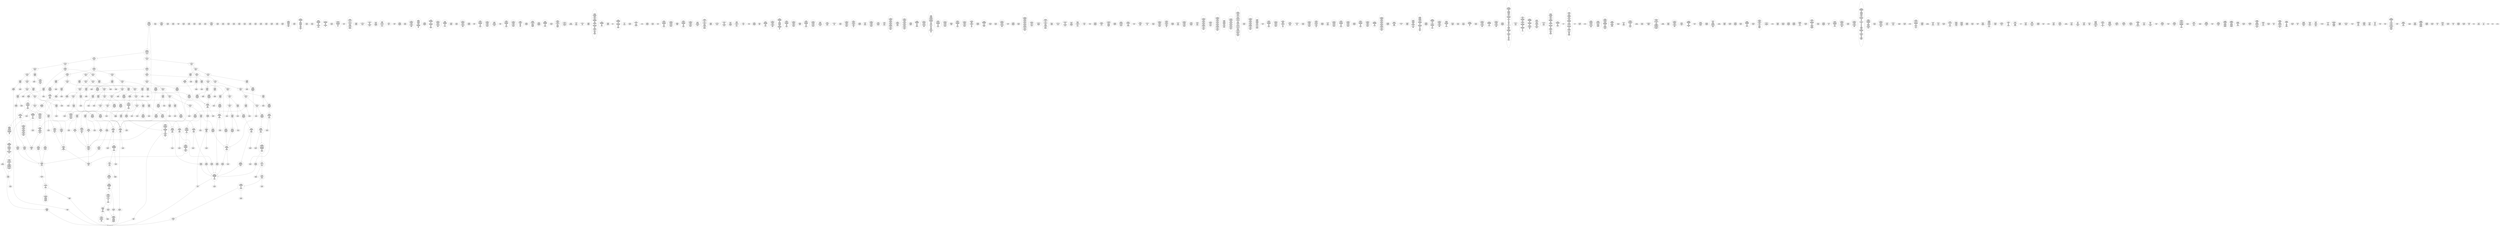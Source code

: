 /* Generated by GvGen v.1.0 (https://www.github.com/stricaud/gvgen) */

digraph G {
compound=true;
   node1 [label="[anywhere]"];
   node2 [label="# 0x0
PUSHX Data
PUSHX Data
MSTORE
PUSHX LogicData
CALLDATASIZE
LT
PUSHX Data
JUMPI
"];
   node3 [label="# 0xd
PUSHX Data
CALLDATALOAD
PUSHX BitData
SHR
PUSHX LogicData
GT
PUSHX Data
JUMPI
"];
   node4 [label="# 0x1e
PUSHX LogicData
GT
PUSHX Data
JUMPI
"];
   node5 [label="# 0x29
PUSHX LogicData
GT
PUSHX Data
JUMPI
"];
   node6 [label="# 0x34
PUSHX LogicData
EQ
PUSHX Data
JUMPI
"];
   node7 [label="# 0x3f
PUSHX LogicData
EQ
PUSHX Data
JUMPI
"];
   node8 [label="# 0x4a
PUSHX LogicData
EQ
PUSHX Data
JUMPI
"];
   node9 [label="# 0x55
PUSHX LogicData
EQ
PUSHX Data
JUMPI
"];
   node10 [label="# 0x60
PUSHX LogicData
EQ
PUSHX Data
JUMPI
"];
   node11 [label="# 0x6b
PUSHX LogicData
EQ
PUSHX Data
JUMPI
"];
   node12 [label="# 0x76
PUSHX Data
REVERT
"];
   node13 [label="# 0x7a
JUMPDEST
PUSHX LogicData
EQ
PUSHX Data
JUMPI
"];
   node14 [label="# 0x86
PUSHX LogicData
EQ
PUSHX Data
JUMPI
"];
   node15 [label="# 0x91
PUSHX LogicData
EQ
PUSHX Data
JUMPI
"];
   node16 [label="# 0x9c
PUSHX LogicData
EQ
PUSHX Data
JUMPI
"];
   node17 [label="# 0xa7
PUSHX LogicData
EQ
PUSHX Data
JUMPI
"];
   node18 [label="# 0xb2
PUSHX Data
REVERT
"];
   node19 [label="# 0xb6
JUMPDEST
PUSHX LogicData
GT
PUSHX Data
JUMPI
"];
   node20 [label="# 0xc2
PUSHX LogicData
EQ
PUSHX Data
JUMPI
"];
   node21 [label="# 0xcd
PUSHX LogicData
EQ
PUSHX Data
JUMPI
"];
   node22 [label="# 0xd8
PUSHX LogicData
EQ
PUSHX Data
JUMPI
"];
   node23 [label="# 0xe3
PUSHX LogicData
EQ
PUSHX Data
JUMPI
"];
   node24 [label="# 0xee
PUSHX LogicData
EQ
PUSHX Data
JUMPI
"];
   node25 [label="# 0xf9
PUSHX Data
REVERT
"];
   node26 [label="# 0xfd
JUMPDEST
PUSHX LogicData
EQ
PUSHX Data
JUMPI
"];
   node27 [label="# 0x109
PUSHX LogicData
EQ
PUSHX Data
JUMPI
"];
   node28 [label="# 0x114
PUSHX LogicData
EQ
PUSHX Data
JUMPI
"];
   node29 [label="# 0x11f
PUSHX LogicData
EQ
PUSHX Data
JUMPI
"];
   node30 [label="# 0x12a
PUSHX LogicData
EQ
PUSHX Data
JUMPI
"];
   node31 [label="# 0x135
PUSHX Data
REVERT
"];
   node32 [label="# 0x139
JUMPDEST
PUSHX LogicData
GT
PUSHX Data
JUMPI
"];
   node33 [label="# 0x145
PUSHX LogicData
GT
PUSHX Data
JUMPI
"];
   node34 [label="# 0x150
PUSHX LogicData
EQ
PUSHX Data
JUMPI
"];
   node35 [label="# 0x15b
PUSHX LogicData
EQ
PUSHX Data
JUMPI
"];
   node36 [label="# 0x166
PUSHX LogicData
EQ
PUSHX Data
JUMPI
"];
   node37 [label="# 0x171
PUSHX LogicData
EQ
PUSHX Data
JUMPI
"];
   node38 [label="# 0x17c
PUSHX LogicData
EQ
PUSHX Data
JUMPI
"];
   node39 [label="# 0x187
PUSHX LogicData
EQ
PUSHX Data
JUMPI
"];
   node40 [label="# 0x192
PUSHX Data
REVERT
"];
   node41 [label="# 0x196
JUMPDEST
PUSHX LogicData
EQ
PUSHX Data
JUMPI
"];
   node42 [label="# 0x1a2
PUSHX LogicData
EQ
PUSHX Data
JUMPI
"];
   node43 [label="# 0x1ad
PUSHX LogicData
EQ
PUSHX Data
JUMPI
"];
   node44 [label="# 0x1b8
PUSHX LogicData
EQ
PUSHX Data
JUMPI
"];
   node45 [label="# 0x1c3
PUSHX LogicData
EQ
PUSHX Data
JUMPI
"];
   node46 [label="# 0x1ce
PUSHX Data
REVERT
"];
   node47 [label="# 0x1d2
JUMPDEST
PUSHX LogicData
GT
PUSHX Data
JUMPI
"];
   node48 [label="# 0x1de
PUSHX LogicData
EQ
PUSHX Data
JUMPI
"];
   node49 [label="# 0x1e9
PUSHX LogicData
EQ
PUSHX Data
JUMPI
"];
   node50 [label="# 0x1f4
PUSHX LogicData
EQ
PUSHX Data
JUMPI
"];
   node51 [label="# 0x1ff
PUSHX LogicData
EQ
PUSHX Data
JUMPI
"];
   node52 [label="# 0x20a
PUSHX LogicData
EQ
PUSHX Data
JUMPI
"];
   node53 [label="# 0x215
PUSHX Data
REVERT
"];
   node54 [label="# 0x219
JUMPDEST
PUSHX LogicData
EQ
PUSHX Data
JUMPI
"];
   node55 [label="# 0x225
PUSHX LogicData
EQ
PUSHX Data
JUMPI
"];
   node56 [label="# 0x230
PUSHX LogicData
EQ
PUSHX Data
JUMPI
"];
   node57 [label="# 0x23b
PUSHX LogicData
EQ
PUSHX Data
JUMPI
"];
   node58 [label="# 0x246
PUSHX LogicData
EQ
PUSHX Data
JUMPI
"];
   node59 [label="# 0x251
JUMPDEST
PUSHX Data
REVERT
"];
   node60 [label="# 0x256
JUMPDEST
CALLVALUE
ISZERO
PUSHX Data
JUMPI
"];
   node61 [label="# 0x25e
PUSHX Data
REVERT
"];
   node62 [label="# 0x262
JUMPDEST
PUSHX Data
PUSHX Data
CALLDATASIZE
PUSHX Data
PUSHX Data
JUMP
"];
   node63 [label="# 0x271
JUMPDEST
PUSHX Data
JUMP
"];
   node64 [label="# 0x276
JUMPDEST
PUSHX MemData
MLOAD
ISZERO
ISZERO
MSTORE
PUSHX ArithData
ADD
"];
   node65 [label="# 0x282
JUMPDEST
PUSHX MemData
MLOAD
SUB
RETURN
"];
   node66 [label="# 0x28b
JUMPDEST
CALLVALUE
ISZERO
PUSHX Data
JUMPI
"];
   node67 [label="# 0x293
PUSHX Data
REVERT
"];
   node68 [label="# 0x297
JUMPDEST
PUSHX Data
PUSHX Data
JUMP
"];
   node69 [label="# 0x2a0
JUMPDEST
PUSHX MemData
MLOAD
PUSHX Data
PUSHX Data
JUMP
"];
   node70 [label="# 0x2ad
JUMPDEST
CALLVALUE
ISZERO
PUSHX Data
JUMPI
"];
   node71 [label="# 0x2b5
PUSHX Data
REVERT
"];
   node72 [label="# 0x2b9
JUMPDEST
PUSHX Data
PUSHX Data
CALLDATASIZE
PUSHX Data
PUSHX Data
JUMP
"];
   node73 [label="# 0x2c8
JUMPDEST
PUSHX Data
JUMP
"];
   node74 [label="# 0x2cd
JUMPDEST
PUSHX MemData
MLOAD
PUSHX ArithData
PUSHX BitData
PUSHX BitData
SHL
SUB
AND
MSTORE
PUSHX ArithData
ADD
PUSHX Data
JUMP
"];
   node75 [label="# 0x2e5
JUMPDEST
CALLVALUE
ISZERO
PUSHX Data
JUMPI
"];
   node76 [label="# 0x2ed
PUSHX Data
REVERT
"];
   node77 [label="# 0x2f1
JUMPDEST
PUSHX Data
PUSHX Data
CALLDATASIZE
PUSHX Data
PUSHX Data
JUMP
"];
   node78 [label="# 0x300
JUMPDEST
PUSHX Data
JUMP
"];
   node79 [label="# 0x305
JUMPDEST
STOP
"];
   node80 [label="# 0x307
JUMPDEST
CALLVALUE
ISZERO
PUSHX Data
JUMPI
"];
   node81 [label="# 0x30f
PUSHX Data
REVERT
"];
   node82 [label="# 0x313
JUMPDEST
PUSHX Data
PUSHX StorData
SLOAD
JUMP
"];
   node83 [label="# 0x31d
JUMPDEST
PUSHX MemData
MLOAD
MSTORE
PUSHX ArithData
ADD
PUSHX Data
JUMP
"];
   node84 [label="# 0x32b
JUMPDEST
CALLVALUE
ISZERO
PUSHX Data
JUMPI
"];
   node85 [label="# 0x333
PUSHX Data
REVERT
"];
   node86 [label="# 0x337
JUMPDEST
PUSHX Data
PUSHX Data
CALLDATASIZE
PUSHX Data
PUSHX Data
JUMP
"];
   node87 [label="# 0x346
JUMPDEST
PUSHX Data
JUMP
"];
   node88 [label="# 0x34b
JUMPDEST
CALLVALUE
ISZERO
PUSHX Data
JUMPI
"];
   node89 [label="# 0x353
PUSHX Data
REVERT
"];
   node90 [label="# 0x357
JUMPDEST
PUSHX Data
PUSHX Data
CALLDATASIZE
PUSHX Data
PUSHX Data
JUMP
"];
   node91 [label="# 0x366
JUMPDEST
PUSHX Data
JUMP
"];
   node92 [label="# 0x36b
JUMPDEST
CALLVALUE
ISZERO
PUSHX Data
JUMPI
"];
   node93 [label="# 0x373
PUSHX Data
REVERT
"];
   node94 [label="# 0x377
JUMPDEST
PUSHX Data
PUSHX StorData
SLOAD
PUSHX StorData
SLOAD
SUB
PUSHX BitData
NOT
ADD
JUMP
"];
   node95 [label="# 0x389
JUMPDEST
CALLVALUE
ISZERO
PUSHX Data
JUMPI
"];
   node96 [label="# 0x391
PUSHX Data
REVERT
"];
   node97 [label="# 0x395
JUMPDEST
PUSHX Data
PUSHX Data
CALLDATASIZE
PUSHX Data
PUSHX Data
JUMP
"];
   node98 [label="# 0x3a4
JUMPDEST
PUSHX Data
JUMP
"];
   node99 [label="# 0x3a9
JUMPDEST
CALLVALUE
ISZERO
PUSHX Data
JUMPI
"];
   node100 [label="# 0x3b1
PUSHX Data
REVERT
"];
   node101 [label="# 0x3b5
JUMPDEST
PUSHX Data
PUSHX StorData
SLOAD
JUMP
"];
   node102 [label="# 0x3bf
JUMPDEST
CALLVALUE
ISZERO
PUSHX Data
JUMPI
"];
   node103 [label="# 0x3c7
PUSHX Data
REVERT
"];
   node104 [label="# 0x3cb
JUMPDEST
PUSHX Data
PUSHX Data
JUMP
"];
   node105 [label="# 0x3d4
JUMPDEST
CALLVALUE
ISZERO
PUSHX Data
JUMPI
"];
   node106 [label="# 0x3dc
PUSHX Data
REVERT
"];
   node107 [label="# 0x3e0
JUMPDEST
PUSHX Data
PUSHX Data
CALLDATASIZE
PUSHX Data
PUSHX Data
JUMP
"];
   node108 [label="# 0x3ef
JUMPDEST
PUSHX Data
JUMP
"];
   node109 [label="# 0x3f4
JUMPDEST
CALLVALUE
ISZERO
PUSHX Data
JUMPI
"];
   node110 [label="# 0x3fc
PUSHX Data
REVERT
"];
   node111 [label="# 0x400
JUMPDEST
PUSHX Data
PUSHX Data
CALLDATASIZE
PUSHX Data
PUSHX Data
JUMP
"];
   node112 [label="# 0x40f
JUMPDEST
PUSHX Data
JUMP
"];
   node113 [label="# 0x414
JUMPDEST
PUSHX MemData
MLOAD
PUSHX Data
PUSHX Data
JUMP
"];
   node114 [label="# 0x421
JUMPDEST
CALLVALUE
ISZERO
PUSHX Data
JUMPI
"];
   node115 [label="# 0x429
PUSHX Data
REVERT
"];
   node116 [label="# 0x42d
JUMPDEST
PUSHX Data
PUSHX Data
CALLDATASIZE
PUSHX Data
PUSHX Data
JUMP
"];
   node117 [label="# 0x43c
JUMPDEST
PUSHX Data
JUMP
"];
   node118 [label="# 0x441
JUMPDEST
CALLVALUE
ISZERO
PUSHX Data
JUMPI
"];
   node119 [label="# 0x449
PUSHX Data
REVERT
"];
   node120 [label="# 0x44d
JUMPDEST
PUSHX Data
PUSHX Data
CALLDATASIZE
PUSHX Data
PUSHX Data
JUMP
"];
   node121 [label="# 0x45c
JUMPDEST
PUSHX Data
JUMP
"];
   node122 [label="# 0x461
JUMPDEST
CALLVALUE
ISZERO
PUSHX Data
JUMPI
"];
   node123 [label="# 0x469
PUSHX Data
REVERT
"];
   node124 [label="# 0x46d
JUMPDEST
PUSHX StorData
SLOAD
PUSHX Data
PUSHX Data
DIV
PUSHX BitData
AND
JUMP
"];
   node125 [label="# 0x481
JUMPDEST
CALLVALUE
ISZERO
PUSHX Data
JUMPI
"];
   node126 [label="# 0x489
PUSHX Data
REVERT
"];
   node127 [label="# 0x48d
JUMPDEST
PUSHX Data
PUSHX Data
JUMP
"];
   node128 [label="# 0x496
JUMPDEST
CALLVALUE
ISZERO
PUSHX Data
JUMPI
"];
   node129 [label="# 0x49e
PUSHX Data
REVERT
"];
   node130 [label="# 0x4a2
JUMPDEST
PUSHX StorData
SLOAD
PUSHX Data
PUSHX BitData
AND
JUMP
"];
   node131 [label="# 0x4b0
JUMPDEST
CALLVALUE
ISZERO
PUSHX Data
JUMPI
"];
   node132 [label="# 0x4b8
PUSHX Data
REVERT
"];
   node133 [label="# 0x4bc
JUMPDEST
PUSHX Data
PUSHX Data
JUMP
"];
   node134 [label="# 0x4c5
JUMPDEST
CALLVALUE
ISZERO
PUSHX Data
JUMPI
"];
   node135 [label="# 0x4cd
PUSHX Data
REVERT
"];
   node136 [label="# 0x4d1
JUMPDEST
PUSHX Data
PUSHX Data
CALLDATASIZE
PUSHX Data
PUSHX Data
JUMP
"];
   node137 [label="# 0x4e0
JUMPDEST
PUSHX Data
JUMP
"];
   node138 [label="# 0x4e5
JUMPDEST
CALLVALUE
ISZERO
PUSHX Data
JUMPI
"];
   node139 [label="# 0x4ed
PUSHX Data
REVERT
"];
   node140 [label="# 0x4f1
JUMPDEST
PUSHX StorData
SLOAD
PUSHX Data
PUSHX Data
DIV
PUSHX BitData
AND
JUMP
"];
   node141 [label="# 0x504
JUMPDEST
CALLVALUE
ISZERO
PUSHX Data
JUMPI
"];
   node142 [label="# 0x50c
PUSHX Data
REVERT
"];
   node143 [label="# 0x510
JUMPDEST
PUSHX Data
PUSHX Data
CALLDATASIZE
PUSHX Data
PUSHX Data
JUMP
"];
   node144 [label="# 0x51f
JUMPDEST
PUSHX Data
JUMP
"];
   node145 [label="# 0x524
JUMPDEST
CALLVALUE
ISZERO
PUSHX Data
JUMPI
"];
   node146 [label="# 0x52c
PUSHX Data
REVERT
"];
   node147 [label="# 0x530
JUMPDEST
PUSHX Data
PUSHX Data
JUMP
"];
   node148 [label="# 0x539
JUMPDEST
CALLVALUE
ISZERO
PUSHX Data
JUMPI
"];
   node149 [label="# 0x541
PUSHX Data
REVERT
"];
   node150 [label="# 0x545
JUMPDEST
PUSHX Data
PUSHX Data
CALLDATASIZE
PUSHX Data
PUSHX Data
JUMP
"];
   node151 [label="# 0x554
JUMPDEST
PUSHX Data
JUMP
"];
   node152 [label="# 0x559
JUMPDEST
CALLVALUE
ISZERO
PUSHX Data
JUMPI
"];
   node153 [label="# 0x561
PUSHX Data
REVERT
"];
   node154 [label="# 0x565
JUMPDEST
PUSHX Data
PUSHX Data
CALLDATASIZE
PUSHX Data
PUSHX Data
JUMP
"];
   node155 [label="# 0x574
JUMPDEST
PUSHX Data
JUMP
"];
   node156 [label="# 0x579
JUMPDEST
CALLVALUE
ISZERO
PUSHX Data
JUMPI
"];
   node157 [label="# 0x581
PUSHX Data
REVERT
"];
   node158 [label="# 0x585
JUMPDEST
PUSHX StorData
SLOAD
PUSHX ArithData
PUSHX BitData
PUSHX BitData
SHL
SUB
AND
PUSHX Data
JUMP
"];
   node159 [label="# 0x597
JUMPDEST
CALLVALUE
ISZERO
PUSHX Data
JUMPI
"];
   node160 [label="# 0x59f
PUSHX Data
REVERT
"];
   node161 [label="# 0x5a3
JUMPDEST
PUSHX Data
PUSHX StorData
SLOAD
JUMP
"];
   node162 [label="# 0x5ad
JUMPDEST
CALLVALUE
ISZERO
PUSHX Data
JUMPI
"];
   node163 [label="# 0x5b5
PUSHX Data
REVERT
"];
   node164 [label="# 0x5b9
JUMPDEST
PUSHX Data
PUSHX Data
JUMP
"];
   node165 [label="# 0x5c2
JUMPDEST
PUSHX Data
PUSHX Data
CALLDATASIZE
PUSHX Data
PUSHX Data
JUMP
"];
   node166 [label="# 0x5d0
JUMPDEST
PUSHX Data
JUMP
"];
   node167 [label="# 0x5d5
JUMPDEST
CALLVALUE
ISZERO
PUSHX Data
JUMPI
"];
   node168 [label="# 0x5dd
PUSHX Data
REVERT
"];
   node169 [label="# 0x5e1
JUMPDEST
PUSHX Data
PUSHX Data
CALLDATASIZE
PUSHX Data
PUSHX Data
JUMP
"];
   node170 [label="# 0x5f0
JUMPDEST
PUSHX Data
JUMP
"];
   node171 [label="# 0x5f5
JUMPDEST
CALLVALUE
ISZERO
PUSHX Data
JUMPI
"];
   node172 [label="# 0x5fd
PUSHX Data
REVERT
"];
   node173 [label="# 0x601
JUMPDEST
PUSHX Data
PUSHX Data
JUMP
"];
   node174 [label="# 0x60a
JUMPDEST
CALLVALUE
ISZERO
PUSHX Data
JUMPI
"];
   node175 [label="# 0x612
PUSHX Data
REVERT
"];
   node176 [label="# 0x616
JUMPDEST
PUSHX Data
PUSHX Data
CALLDATASIZE
PUSHX Data
PUSHX Data
JUMP
"];
   node177 [label="# 0x625
JUMPDEST
PUSHX Data
JUMP
"];
   node178 [label="# 0x62a
JUMPDEST
CALLVALUE
ISZERO
PUSHX Data
JUMPI
"];
   node179 [label="# 0x632
PUSHX Data
REVERT
"];
   node180 [label="# 0x636
JUMPDEST
PUSHX Data
PUSHX Data
CALLDATASIZE
PUSHX Data
PUSHX Data
JUMP
"];
   node181 [label="# 0x645
JUMPDEST
PUSHX Data
JUMP
"];
   node182 [label="# 0x64a
JUMPDEST
CALLVALUE
ISZERO
PUSHX Data
JUMPI
"];
   node183 [label="# 0x652
PUSHX Data
REVERT
"];
   node184 [label="# 0x656
JUMPDEST
PUSHX Data
PUSHX Data
CALLDATASIZE
PUSHX Data
PUSHX Data
JUMP
"];
   node185 [label="# 0x665
JUMPDEST
PUSHX Data
JUMP
"];
   node186 [label="# 0x66a
JUMPDEST
CALLVALUE
ISZERO
PUSHX Data
JUMPI
"];
   node187 [label="# 0x672
PUSHX Data
REVERT
"];
   node188 [label="# 0x676
JUMPDEST
PUSHX Data
PUSHX Data
CALLDATASIZE
PUSHX Data
PUSHX Data
JUMP
"];
   node189 [label="# 0x685
JUMPDEST
PUSHX Data
JUMP
"];
   node190 [label="# 0x68a
JUMPDEST
PUSHX Data
PUSHX Data
CALLDATASIZE
PUSHX Data
PUSHX Data
JUMP
"];
   node191 [label="# 0x698
JUMPDEST
PUSHX Data
JUMP
"];
   node192 [label="# 0x69d
JUMPDEST
CALLVALUE
ISZERO
PUSHX Data
JUMPI
"];
   node193 [label="# 0x6a5
PUSHX Data
REVERT
"];
   node194 [label="# 0x6a9
JUMPDEST
PUSHX Data
PUSHX StorData
SLOAD
JUMP
"];
   node195 [label="# 0x6b3
JUMPDEST
CALLVALUE
ISZERO
PUSHX Data
JUMPI
"];
   node196 [label="# 0x6bb
PUSHX Data
REVERT
"];
   node197 [label="# 0x6bf
JUMPDEST
PUSHX Data
PUSHX Data
CALLDATASIZE
PUSHX Data
PUSHX Data
JUMP
"];
   node198 [label="# 0x6ce
JUMPDEST
PUSHX Data
PUSHX Data
MSTORE
PUSHX Data
MSTORE
PUSHX Data
SHA3
SLOAD
PUSHX BitData
AND
JUMP
"];
   node199 [label="# 0x6e3
JUMPDEST
CALLVALUE
ISZERO
PUSHX Data
JUMPI
"];
   node200 [label="# 0x6eb
PUSHX Data
REVERT
"];
   node201 [label="# 0x6ef
JUMPDEST
PUSHX Data
PUSHX Data
CALLDATASIZE
PUSHX Data
PUSHX Data
JUMP
"];
   node202 [label="# 0x6fe
JUMPDEST
PUSHX Data
JUMP
"];
   node203 [label="# 0x703
JUMPDEST
CALLVALUE
ISZERO
PUSHX Data
JUMPI
"];
   node204 [label="# 0x70b
PUSHX Data
REVERT
"];
   node205 [label="# 0x70f
JUMPDEST
PUSHX Data
PUSHX Data
CALLDATASIZE
PUSHX Data
PUSHX Data
JUMP
"];
   node206 [label="# 0x71e
JUMPDEST
PUSHX ArithData
PUSHX BitData
PUSHX BitData
SHL
SUB
AND
PUSHX Data
MSTORE
PUSHX Data
PUSHX Data
MSTORE
PUSHX Data
SHA3
AND
MSTORE
MSTORE
SHA3
SLOAD
PUSHX BitData
AND
JUMP
"];
   node207 [label="# 0x74c
JUMPDEST
CALLVALUE
ISZERO
PUSHX Data
JUMPI
"];
   node208 [label="# 0x754
PUSHX Data
REVERT
"];
   node209 [label="# 0x758
JUMPDEST
PUSHX Data
PUSHX Data
CALLDATASIZE
PUSHX Data
PUSHX Data
JUMP
"];
   node210 [label="# 0x767
JUMPDEST
PUSHX Data
JUMP
"];
   node211 [label="# 0x76c
JUMPDEST
CALLVALUE
ISZERO
PUSHX Data
JUMPI
"];
   node212 [label="# 0x774
PUSHX Data
REVERT
"];
   node213 [label="# 0x778
JUMPDEST
PUSHX Data
PUSHX Data
CALLDATASIZE
PUSHX Data
PUSHX Data
JUMP
"];
   node214 [label="# 0x787
JUMPDEST
PUSHX Data
JUMP
"];
   node215 [label="# 0x78c
JUMPDEST
PUSHX Data
PUSHX ArithData
PUSHX BitData
PUSHX BitData
SHL
SUB
NOT
AND
PUSHX BitData
PUSHX BitData
SHL
EQ
PUSHX Data
JUMPI
"];
   node216 [label="# 0x7a8
PUSHX ArithData
PUSHX BitData
PUSHX BitData
SHL
SUB
NOT
AND
PUSHX BitData
PUSHX BitData
SHL
EQ
"];
   node217 [label="# 0x7bd
JUMPDEST
PUSHX Data
JUMPI
"];
   node218 [label="# 0x7c3
PUSHX BitData
PUSHX BitData
SHL
PUSHX ArithData
PUSHX BitData
PUSHX BitData
SHL
SUB
NOT
AND
EQ
"];
   node219 [label="# 0x7d8
JUMPDEST
JUMP
"];
   node220 [label="# 0x7de
JUMPDEST
PUSHX Data
PUSHX StorData
SLOAD
PUSHX Data
PUSHX Data
JUMP
"];
   node221 [label="# 0x7ed
JUMPDEST
PUSHX ArithData
ADD
PUSHX ArithData
DIV
MUL
PUSHX ArithData
ADD
PUSHX MemData
MLOAD
ADD
PUSHX Data
MSTORE
MSTORE
PUSHX ArithData
ADD
SLOAD
PUSHX Data
PUSHX Data
JUMP
"];
   node222 [label="# 0x819
JUMPDEST
ISZERO
PUSHX Data
JUMPI
"];
   node223 [label="# 0x820
PUSHX LogicData
LT
PUSHX Data
JUMPI
"];
   node224 [label="# 0x828
PUSHX ArithData
SLOAD
DIV
MUL
MSTORE
PUSHX ArithData
ADD
PUSHX Data
JUMP
"];
   node225 [label="# 0x83b
JUMPDEST
ADD
PUSHX Data
MSTORE
PUSHX Data
PUSHX Data
SHA3
"];
   node226 [label="# 0x849
JUMPDEST
SLOAD
MSTORE
PUSHX ArithData
ADD
PUSHX ArithData
ADD
GT
PUSHX Data
JUMPI
"];
   node227 [label="# 0x85d
SUB
PUSHX BitData
AND
ADD
"];
   node228 [label="# 0x866
JUMPDEST
JUMP
"];
   node229 [label="# 0x870
JUMPDEST
PUSHX Data
PUSHX Data
PUSHX Data
JUMP
"];
   node230 [label="# 0x87b
JUMPDEST
PUSHX Data
JUMPI
"];
   node231 [label="# 0x880
PUSHX MemData
MLOAD
PUSHX BitData
PUSHX BitData
SHL
MSTORE
PUSHX ArithData
ADD
PUSHX MemData
MLOAD
SUB
REVERT
"];
   node232 [label="# 0x898
JUMPDEST
PUSHX Data
MSTORE
PUSHX Data
PUSHX Data
MSTORE
PUSHX Data
SHA3
SLOAD
PUSHX ArithData
PUSHX BitData
PUSHX BitData
SHL
SUB
AND
JUMP
"];
   node233 [label="# 0x8b4
JUMPDEST
PUSHX Data
PUSHX Data
PUSHX Data
JUMP
"];
   node234 [label="# 0x8bf
JUMPDEST
PUSHX ArithData
PUSHX BitData
PUSHX BitData
SHL
SUB
AND
PUSHX ArithData
PUSHX BitData
PUSHX BitData
SHL
SUB
AND
EQ
ISZERO
PUSHX Data
JUMPI
"];
   node235 [label="# 0x8dc
PUSHX MemData
MLOAD
PUSHX BitData
PUSHX BitData
SHL
MSTORE
PUSHX ArithData
ADD
PUSHX MemData
MLOAD
SUB
REVERT
"];
   node236 [label="# 0x8f4
JUMPDEST
CALLER
PUSHX ArithData
PUSHX BitData
PUSHX BitData
SHL
SUB
AND
EQ
PUSHX Data
JUMPI
"];
   node237 [label="# 0x905
PUSHX Data
CALLER
PUSHX Data
JUMP
"];
   node238 [label="# 0x90e
JUMPDEST
PUSHX Data
JUMPI
"];
   node239 [label="# 0x913
PUSHX MemData
MLOAD
PUSHX BitData
PUSHX BitData
SHL
MSTORE
PUSHX ArithData
ADD
PUSHX MemData
MLOAD
SUB
REVERT
"];
   node240 [label="# 0x92b
JUMPDEST
PUSHX Data
PUSHX Data
JUMP
"];
   node241 [label="# 0x936
JUMPDEST
JUMP
"];
   node242 [label="# 0x93b
JUMPDEST
PUSHX StorData
SLOAD
PUSHX ArithData
PUSHX BitData
PUSHX BitData
SHL
SUB
AND
CALLER
EQ
PUSHX Data
JUMPI
"];
   node243 [label="# 0x94e
PUSHX MemData
MLOAD
PUSHX BitData
PUSHX BitData
SHL
MSTORE
PUSHX ArithData
ADD
PUSHX Data
PUSHX Data
JUMP
"];
   node244 [label="# 0x965
JUMPDEST
PUSHX MemData
MLOAD
SUB
REVERT
"];
   node245 [label="# 0x96e
JUMPDEST
MLOAD
PUSHX Data
PUSHX Data
PUSHX ArithData
ADD
PUSHX Data
JUMP
"];
   node246 [label="# 0x981
JUMPDEST
JUMP
"];
   node247 [label="# 0x985
JUMPDEST
PUSHX StorData
SLOAD
PUSHX ArithData
PUSHX BitData
PUSHX BitData
SHL
SUB
AND
CALLER
EQ
PUSHX Data
JUMPI
"];
   node248 [label="# 0x998
PUSHX MemData
MLOAD
PUSHX BitData
PUSHX BitData
SHL
MSTORE
PUSHX ArithData
ADD
PUSHX Data
PUSHX Data
JUMP
"];
   node249 [label="# 0x9af
JUMPDEST
PUSHX StorData
SLOAD
PUSHX BitData
NOT
AND
ISZERO
ISZERO
OR
SSTORE
JUMP
"];
   node250 [label="# 0x9c2
JUMPDEST
PUSHX Data
PUSHX Data
JUMP
"];
   node251 [label="# 0x9cd
JUMPDEST
PUSHX StorData
SLOAD
PUSHX ArithData
PUSHX BitData
PUSHX BitData
SHL
SUB
AND
CALLER
EQ
PUSHX Data
JUMPI
"];
   node252 [label="# 0x9e0
PUSHX MemData
MLOAD
PUSHX BitData
PUSHX BitData
SHL
MSTORE
PUSHX ArithData
ADD
PUSHX Data
PUSHX Data
JUMP
"];
   node253 [label="# 0x9f7
JUMPDEST
PUSHX LogicData
PUSHX StorData
SLOAD
EQ
ISZERO
PUSHX Data
JUMPI
"];
   node254 [label="# 0xa03
PUSHX MemData
MLOAD
PUSHX BitData
PUSHX BitData
SHL
MSTORE
PUSHX Data
PUSHX ArithData
ADD
MSTORE
PUSHX Data
PUSHX ArithData
ADD
MSTORE
PUSHX Data
PUSHX ArithData
ADD
MSTORE
PUSHX ArithData
ADD
PUSHX Data
JUMP
"];
   node255 [label="# 0xa4a
JUMPDEST
PUSHX Data
PUSHX Data
SSTORE
PUSHX Data
PUSHX Data
PUSHX StorData
SLOAD
PUSHX ArithData
PUSHX BitData
PUSHX BitData
SHL
SUB
AND
JUMP
"];
   node256 [label="# 0xa63
JUMPDEST
PUSHX ArithData
PUSHX BitData
PUSHX BitData
SHL
SUB
AND
SELFBALANCE
PUSHX MemData
MLOAD
PUSHX Data
PUSHX MemData
MLOAD
SUB
GAS
CALL
RETURNDATASIZE
PUSHX LogicData
EQ
PUSHX Data
JUMPI
"];
   node257 [label="# 0xa8c
PUSHX MemData
MLOAD
PUSHX BitData
NOT
PUSHX ArithData
RETURNDATASIZE
ADD
AND
ADD
PUSHX Data
MSTORE
RETURNDATASIZE
MSTORE
RETURNDATASIZE
PUSHX Data
PUSHX ArithData
ADD
RETURNDATACOPY
PUSHX Data
JUMP
"];
   node258 [label="# 0xaad
JUMPDEST
PUSHX Data
"];
   node259 [label="# 0xab2
JUMPDEST
PUSHX Data
JUMPI
"];
   node260 [label="# 0xabc
PUSHX Data
REVERT
"];
   node261 [label="# 0xac0
JUMPDEST
PUSHX Data
PUSHX Data
SSTORE
JUMP
"];
   node262 [label="# 0xac8
JUMPDEST
PUSHX Data
PUSHX MemData
MLOAD
PUSHX ArithData
ADD
PUSHX Data
MSTORE
PUSHX Data
MSTORE
PUSHX Data
JUMP
"];
   node263 [label="# 0xae3
JUMPDEST
PUSHX Data
PUSHX Data
PUSHX Data
PUSHX Data
JUMP
"];
   node264 [label="# 0xaf0
JUMPDEST
PUSHX Data
PUSHX ArithData
PUSHX BitData
PUSHX BitData
SHL
SUB
GT
ISZERO
PUSHX Data
JUMPI
"];
   node265 [label="# 0xb05
PUSHX Data
PUSHX Data
JUMP
"];
   node266 [label="# 0xb0c
JUMPDEST
PUSHX MemData
MLOAD
MSTORE
PUSHX ArithData
MUL
PUSHX ArithData
ADD
ADD
PUSHX Data
MSTORE
ISZERO
PUSHX Data
JUMPI
"];
   node267 [label="# 0xb26
PUSHX ArithData
ADD
PUSHX ArithData
MUL
CALLDATASIZE
CALLDATACOPY
ADD
"];
   node268 [label="# 0xb35
JUMPDEST
PUSHX Data
PUSHX Data
"];
   node269 [label="# 0xb3e
JUMPDEST
LT
ISZERO
PUSHX Data
JUMPI
"];
   node270 [label="# 0xb48
PUSHX StorData
SLOAD
GT
ISZERO
"];
   node271 [label="# 0xb4f
JUMPDEST
ISZERO
PUSHX Data
JUMPI
"];
   node272 [label="# 0xb55
PUSHX Data
MSTORE
PUSHX Data
PUSHX ArithData
MSTORE
PUSHX Data
SHA3
MLOAD
PUSHX ArithData
ADD
MSTORE
SLOAD
PUSHX ArithData
PUSHX BitData
PUSHX BitData
SHL
SUB
AND
MSTORE
PUSHX BitData
PUSHX BitData
SHL
DIV
PUSHX ArithData
PUSHX BitData
PUSHX BitData
SHL
SUB
AND
ADD
MSTORE
PUSHX BitData
PUSHX BitData
SHL
DIV
PUSHX BitData
AND
ISZERO
ISZERO
ADD
MSTORE
PUSHX Data
JUMPI
"];
   node273 [label="# 0xbae
MLOAD
PUSHX ArithData
PUSHX BitData
PUSHX BitData
SHL
SUB
AND
ISZERO
ISZERO
"];
   node274 [label="# 0xbbc
JUMPDEST
ISZERO
PUSHX Data
JUMPI
"];
   node275 [label="# 0xbc2
MLOAD
"];
   node276 [label="# 0xbc6
JUMPDEST
PUSHX ArithData
PUSHX BitData
PUSHX BitData
SHL
SUB
AND
PUSHX ArithData
PUSHX BitData
PUSHX BitData
SHL
SUB
AND
EQ
ISZERO
PUSHX Data
JUMPI
"];
   node277 [label="# 0xbe1
MLOAD
LT
PUSHX Data
JUMPI
"];
   node278 [label="# 0xbec
PUSHX Data
PUSHX Data
JUMP
"];
   node279 [label="# 0xbf3
JUMPDEST
PUSHX ArithData
MUL
ADD
ADD
MSTORE
PUSHX Data
PUSHX Data
JUMP
"];
   node280 [label="# 0xc08
JUMPDEST
"];
   node281 [label="# 0xc0c
JUMPDEST
PUSHX Data
PUSHX Data
JUMP
"];
   node282 [label="# 0xc16
JUMPDEST
PUSHX Data
JUMP
"];
   node283 [label="# 0xc1f
JUMPDEST
JUMP
"];
   node284 [label="# 0xc2a
JUMPDEST
PUSHX StorData
SLOAD
PUSHX ArithData
PUSHX BitData
PUSHX BitData
SHL
SUB
AND
CALLER
EQ
PUSHX Data
JUMPI
"];
   node285 [label="# 0xc3d
PUSHX MemData
MLOAD
PUSHX BitData
PUSHX BitData
SHL
MSTORE
PUSHX ArithData
ADD
PUSHX Data
PUSHX Data
JUMP
"];
   node286 [label="# 0xc54
JUMPDEST
PUSHX Data
SSTORE
JUMP
"];
   node287 [label="# 0xc59
JUMPDEST
PUSHX StorData
SLOAD
PUSHX ArithData
PUSHX BitData
PUSHX BitData
SHL
SUB
AND
CALLER
EQ
PUSHX Data
JUMPI
"];
   node288 [label="# 0xc6c
PUSHX MemData
MLOAD
PUSHX BitData
PUSHX BitData
SHL
MSTORE
PUSHX ArithData
ADD
PUSHX Data
PUSHX Data
JUMP
"];
   node289 [label="# 0xc83
JUMPDEST
MLOAD
PUSHX Data
PUSHX Data
PUSHX ArithData
ADD
PUSHX Data
JUMP
"];
   node290 [label="# 0xc96
JUMPDEST
PUSHX StorData
SLOAD
PUSHX Data
PUSHX Data
JUMP
"];
   node291 [label="# 0xca3
JUMPDEST
PUSHX ArithData
ADD
PUSHX ArithData
DIV
MUL
PUSHX ArithData
ADD
PUSHX MemData
MLOAD
ADD
PUSHX Data
MSTORE
MSTORE
PUSHX ArithData
ADD
SLOAD
PUSHX Data
PUSHX Data
JUMP
"];
   node292 [label="# 0xccf
JUMPDEST
ISZERO
PUSHX Data
JUMPI
"];
   node293 [label="# 0xcd6
PUSHX LogicData
LT
PUSHX Data
JUMPI
"];
   node294 [label="# 0xcde
PUSHX ArithData
SLOAD
DIV
MUL
MSTORE
PUSHX ArithData
ADD
PUSHX Data
JUMP
"];
   node295 [label="# 0xcf1
JUMPDEST
ADD
PUSHX Data
MSTORE
PUSHX Data
PUSHX Data
SHA3
"];
   node296 [label="# 0xcff
JUMPDEST
SLOAD
MSTORE
PUSHX ArithData
ADD
PUSHX ArithData
ADD
GT
PUSHX Data
JUMPI
"];
   node297 [label="# 0xd13
SUB
PUSHX BitData
AND
ADD
"];
   node298 [label="# 0xd1c
JUMPDEST
JUMP
"];
   node299 [label="# 0xd24
JUMPDEST
PUSHX StorData
SLOAD
PUSHX Data
PUSHX Data
JUMP
"];
   node300 [label="# 0xd31
JUMPDEST
PUSHX Data
PUSHX Data
PUSHX Data
JUMP
"];
   node301 [label="# 0xd3c
JUMPDEST
MLOAD
JUMP
"];
   node302 [label="# 0xd43
JUMPDEST
PUSHX Data
PUSHX ArithData
PUSHX BitData
PUSHX BitData
SHL
SUB
AND
PUSHX Data
JUMPI
"];
   node303 [label="# 0xd54
PUSHX MemData
MLOAD
PUSHX BitData
PUSHX BitData
SHL
MSTORE
PUSHX ArithData
ADD
PUSHX MemData
MLOAD
SUB
REVERT
"];
   node304 [label="# 0xd6c
JUMPDEST
PUSHX ArithData
PUSHX BitData
PUSHX BitData
SHL
SUB
AND
PUSHX Data
MSTORE
PUSHX Data
PUSHX Data
MSTORE
PUSHX Data
SHA3
SLOAD
PUSHX ArithData
PUSHX BitData
PUSHX BitData
SHL
SUB
AND
JUMP
"];
   node305 [label="# 0xd91
JUMPDEST
PUSHX StorData
SLOAD
PUSHX ArithData
PUSHX BitData
PUSHX BitData
SHL
SUB
AND
CALLER
EQ
PUSHX Data
JUMPI
"];
   node306 [label="# 0xda4
PUSHX MemData
MLOAD
PUSHX BitData
PUSHX BitData
SHL
MSTORE
PUSHX ArithData
ADD
PUSHX Data
PUSHX Data
JUMP
"];
   node307 [label="# 0xdbb
JUMPDEST
PUSHX Data
PUSHX Data
PUSHX Data
JUMP
"];
   node308 [label="# 0xdc5
JUMPDEST
JUMP
"];
   node309 [label="# 0xdc7
JUMPDEST
PUSHX StorData
SLOAD
PUSHX ArithData
PUSHX BitData
PUSHX BitData
SHL
SUB
AND
CALLER
EQ
PUSHX Data
JUMPI
"];
   node310 [label="# 0xdda
PUSHX MemData
MLOAD
PUSHX BitData
PUSHX BitData
SHL
MSTORE
PUSHX ArithData
ADD
PUSHX Data
PUSHX Data
JUMP
"];
   node311 [label="# 0xdf1
JUMPDEST
PUSHX Data
SSTORE
JUMP
"];
   node312 [label="# 0xdf6
JUMPDEST
PUSHX StorData
SLOAD
PUSHX ArithData
PUSHX BitData
PUSHX BitData
SHL
SUB
AND
CALLER
EQ
PUSHX Data
JUMPI
"];
   node313 [label="# 0xe09
PUSHX MemData
MLOAD
PUSHX BitData
PUSHX BitData
SHL
MSTORE
PUSHX ArithData
ADD
PUSHX Data
PUSHX Data
JUMP
"];
   node314 [label="# 0xe20
JUMPDEST
MLOAD
PUSHX Data
PUSHX Data
PUSHX ArithData
ADD
PUSHX Data
JUMP
"];
   node315 [label="# 0xe33
JUMPDEST
PUSHX Data
PUSHX StorData
SLOAD
PUSHX Data
PUSHX Data
JUMP
"];
   node316 [label="# 0xe42
JUMPDEST
PUSHX LogicData
GT
ISZERO
PUSHX Data
JUMPI
"];
   node317 [label="# 0xe4e
PUSHX StorData
SLOAD
GT
ISZERO
"];
   node318 [label="# 0xe55
JUMPDEST
PUSHX Data
JUMPI
"];
   node319 [label="# 0xe5a
PUSHX MemData
MLOAD
PUSHX BitData
PUSHX BitData
SHL
MSTORE
PUSHX ArithData
ADD
PUSHX Data
PUSHX Data
JUMP
"];
   node320 [label="# 0xe71
JUMPDEST
PUSHX StorData
SLOAD
PUSHX Data
PUSHX StorData
SLOAD
PUSHX StorData
SLOAD
SUB
PUSHX BitData
NOT
ADD
JUMP
"];
   node321 [label="# 0xe86
JUMPDEST
PUSHX Data
PUSHX Data
JUMP
"];
   node322 [label="# 0xe90
JUMPDEST
GT
ISZERO
PUSHX Data
JUMPI
"];
   node323 [label="# 0xe97
PUSHX MemData
MLOAD
PUSHX BitData
PUSHX BitData
SHL
MSTORE
PUSHX ArithData
ADD
PUSHX Data
PUSHX Data
JUMP
"];
   node324 [label="# 0xeae
JUMPDEST
PUSHX StorData
SLOAD
PUSHX Data
PUSHX Data
JUMP
"];
   node325 [label="# 0xebd
JUMPDEST
CALLVALUE
LT
ISZERO
PUSHX Data
JUMPI
"];
   node326 [label="# 0xec5
PUSHX MemData
MLOAD
PUSHX BitData
PUSHX BitData
SHL
MSTORE
PUSHX Data
PUSHX ArithData
ADD
MSTORE
PUSHX Data
PUSHX ArithData
ADD
MSTORE
PUSHX BitData
PUSHX BitData
SHL
PUSHX ArithData
ADD
MSTORE
PUSHX ArithData
ADD
PUSHX Data
JUMP
"];
   node327 [label="# 0xf02
JUMPDEST
PUSHX StorData
SLOAD
PUSHX BitData
AND
ISZERO
PUSHX Data
JUMPI
"];
   node328 [label="# 0xf0e
PUSHX MemData
MLOAD
PUSHX BitData
PUSHX BitData
SHL
MSTORE
PUSHX Data
PUSHX ArithData
ADD
MSTORE
PUSHX Data
PUSHX ArithData
ADD
MSTORE
PUSHX Data
PUSHX ArithData
ADD
MSTORE
PUSHX ArithData
ADD
PUSHX Data
JUMP
"];
   node329 [label="# 0xf55
JUMPDEST
PUSHX Data
CALLER
PUSHX Data
JUMP
"];
   node330 [label="# 0xf5f
JUMPDEST
PUSHX ArithData
PUSHX BitData
PUSHX BitData
SHL
SUB
AND
CALLER
EQ
ISZERO
PUSHX Data
JUMPI
"];
   node331 [label="# 0xf71
PUSHX MemData
MLOAD
PUSHX BitData
PUSHX BitData
SHL
MSTORE
PUSHX ArithData
ADD
PUSHX MemData
MLOAD
SUB
REVERT
"];
   node332 [label="# 0xf89
JUMPDEST
CALLER
PUSHX Data
MSTORE
PUSHX Data
PUSHX ArithData
MSTORE
PUSHX MemData
SHA3
PUSHX ArithData
PUSHX BitData
PUSHX BitData
SHL
SUB
AND
MSTORE
MSTORE
SHA3
SLOAD
PUSHX BitData
NOT
AND
ISZERO
ISZERO
OR
SSTORE
MLOAD
MSTORE
PUSHX Data
ADD
PUSHX MemData
MLOAD
SUB
LOGX
JUMP
"];
   node333 [label="# 0xff5
JUMPDEST
PUSHX StorData
SLOAD
PUSHX Data
PUSHX Data
JUMP
"];
   node334 [label="# 0x1002
JUMPDEST
PUSHX StorData
SLOAD
PUSHX ArithData
PUSHX BitData
PUSHX BitData
SHL
SUB
AND
CALLER
EQ
PUSHX Data
JUMPI
"];
   node335 [label="# 0x1015
PUSHX MemData
MLOAD
PUSHX BitData
PUSHX BitData
SHL
MSTORE
PUSHX ArithData
ADD
PUSHX Data
PUSHX Data
JUMP
"];
   node336 [label="# 0x102c
JUMPDEST
PUSHX Data
SSTORE
JUMP
"];
   node337 [label="# 0x1031
JUMPDEST
PUSHX StorData
SLOAD
PUSHX ArithData
PUSHX BitData
PUSHX BitData
SHL
SUB
AND
CALLER
EQ
PUSHX Data
JUMPI
"];
   node338 [label="# 0x1044
PUSHX MemData
MLOAD
PUSHX BitData
PUSHX BitData
SHL
MSTORE
PUSHX ArithData
ADD
PUSHX Data
PUSHX Data
JUMP
"];
   node339 [label="# 0x105b
JUMPDEST
PUSHX StorData
SLOAD
ISZERO
ISZERO
PUSHX ArithData
MUL
PUSHX BitData
NOT
AND
OR
SSTORE
JUMP
"];
   node340 [label="# 0x1075
JUMPDEST
PUSHX Data
PUSHX Data
JUMP
"];
   node341 [label="# 0x1080
JUMPDEST
PUSHX ArithData
PUSHX BitData
PUSHX BitData
SHL
SUB
AND
EXTCODESIZE
ISZERO
PUSHX Data
JUMPI
"];
   node342 [label="# 0x1091
PUSHX Data
PUSHX Data
JUMP
"];
   node343 [label="# 0x109c
JUMPDEST
PUSHX Data
JUMPI
"];
   node344 [label="# 0x10a1
PUSHX MemData
MLOAD
PUSHX BitData
PUSHX BitData
SHL
MSTORE
PUSHX ArithData
ADD
PUSHX MemData
MLOAD
SUB
REVERT
"];
   node345 [label="# 0x10b9
JUMPDEST
JUMP
"];
   node346 [label="# 0x10bf
JUMPDEST
PUSHX Data
PUSHX Data
PUSHX Data
JUMP
"];
   node347 [label="# 0x10ca
JUMPDEST
PUSHX Data
JUMPI
"];
   node348 [label="# 0x10cf
PUSHX MemData
MLOAD
PUSHX BitData
PUSHX BitData
SHL
MSTORE
PUSHX Data
PUSHX ArithData
ADD
MSTORE
PUSHX Data
PUSHX ArithData
ADD
MSTORE
PUSHX Data
PUSHX ArithData
ADD
MSTORE
PUSHX BitData
PUSHX BitData
SHL
PUSHX ArithData
ADD
MSTORE
PUSHX ArithData
ADD
PUSHX Data
JUMP
"];
   node349 [label="# 0x112e
JUMPDEST
PUSHX StorData
SLOAD
PUSHX Data
DIV
PUSHX BitData
AND
PUSHX Data
JUMPI
"];
   node350 [label="# 0x113f
PUSHX StorData
SLOAD
PUSHX Data
PUSHX Data
JUMP
"];
   node351 [label="# 0x114b
JUMPDEST
PUSHX ArithData
ADD
PUSHX ArithData
DIV
MUL
PUSHX ArithData
ADD
PUSHX MemData
MLOAD
ADD
PUSHX Data
MSTORE
MSTORE
PUSHX ArithData
ADD
SLOAD
PUSHX Data
PUSHX Data
JUMP
"];
   node352 [label="# 0x1177
JUMPDEST
ISZERO
PUSHX Data
JUMPI
"];
   node353 [label="# 0x117e
PUSHX LogicData
LT
PUSHX Data
JUMPI
"];
   node354 [label="# 0x1186
PUSHX ArithData
SLOAD
DIV
MUL
MSTORE
PUSHX ArithData
ADD
PUSHX Data
JUMP
"];
   node355 [label="# 0x1199
JUMPDEST
ADD
PUSHX Data
MSTORE
PUSHX Data
PUSHX Data
SHA3
"];
   node356 [label="# 0x11a7
JUMPDEST
SLOAD
MSTORE
PUSHX ArithData
ADD
PUSHX ArithData
ADD
GT
PUSHX Data
JUMPI
"];
   node357 [label="# 0x11bb
SUB
PUSHX BitData
AND
ADD
"];
   node358 [label="# 0x11c4
JUMPDEST
JUMP
"];
   node359 [label="# 0x11d0
JUMPDEST
PUSHX Data
PUSHX Data
PUSHX Data
JUMP
"];
   node360 [label="# 0x11da
JUMPDEST
PUSHX LogicData
MLOAD
GT
PUSHX Data
JUMPI
"];
   node361 [label="# 0x11e6
PUSHX MemData
MLOAD
PUSHX ArithData
ADD
PUSHX Data
MSTORE
PUSHX Data
MSTORE
PUSHX Data
JUMP
"];
   node362 [label="# 0x11fa
JUMPDEST
PUSHX Data
PUSHX Data
JUMP
"];
   node363 [label="# 0x1204
JUMPDEST
PUSHX Data
PUSHX MemData
MLOAD
PUSHX ArithData
ADD
PUSHX Data
PUSHX Data
JUMP
"];
   node364 [label="# 0x1218
JUMPDEST
PUSHX MemData
MLOAD
PUSHX ArithData
SUB
SUB
MSTORE
PUSHX Data
MSTORE
"];
   node365 [label="# 0x1228
JUMPDEST
JUMP
"];
   node366 [label="# 0x122f
JUMPDEST
PUSHX LogicData
GT
ISZERO
PUSHX Data
JUMPI
"];
   node367 [label="# 0x123b
PUSHX StorData
SLOAD
GT
ISZERO
"];
   node368 [label="# 0x1242
JUMPDEST
PUSHX Data
JUMPI
"];
   node369 [label="# 0x1247
PUSHX MemData
MLOAD
PUSHX BitData
PUSHX BitData
SHL
MSTORE
PUSHX ArithData
ADD
PUSHX Data
PUSHX Data
JUMP
"];
   node370 [label="# 0x125e
JUMPDEST
PUSHX StorData
SLOAD
PUSHX Data
PUSHX StorData
SLOAD
PUSHX StorData
SLOAD
SUB
PUSHX BitData
NOT
ADD
JUMP
"];
   node371 [label="# 0x1273
JUMPDEST
PUSHX Data
PUSHX Data
JUMP
"];
   node372 [label="# 0x127d
JUMPDEST
GT
ISZERO
PUSHX Data
JUMPI
"];
   node373 [label="# 0x1284
PUSHX MemData
MLOAD
PUSHX BitData
PUSHX BitData
SHL
MSTORE
PUSHX ArithData
ADD
PUSHX Data
PUSHX Data
JUMP
"];
   node374 [label="# 0x129b
JUMPDEST
PUSHX StorData
SLOAD
PUSHX Data
PUSHX Data
JUMP
"];
   node375 [label="# 0x12aa
JUMPDEST
CALLVALUE
LT
ISZERO
PUSHX Data
JUMPI
"];
   node376 [label="# 0x12b2
PUSHX MemData
MLOAD
PUSHX BitData
PUSHX BitData
SHL
MSTORE
PUSHX Data
PUSHX ArithData
ADD
MSTORE
PUSHX Data
PUSHX ArithData
ADD
MSTORE
PUSHX BitData
PUSHX BitData
SHL
PUSHX ArithData
ADD
MSTORE
PUSHX ArithData
ADD
PUSHX Data
JUMP
"];
   node377 [label="# 0x12ef
JUMPDEST
PUSHX StorData
SLOAD
PUSHX Data
DIV
PUSHX BitData
AND
PUSHX Data
JUMPI
"];
   node378 [label="# 0x12ff
PUSHX MemData
MLOAD
PUSHX BitData
PUSHX BitData
SHL
MSTORE
PUSHX Data
PUSHX ArithData
ADD
MSTORE
PUSHX Data
PUSHX ArithData
ADD
MSTORE
PUSHX Data
PUSHX ArithData
ADD
MSTORE
PUSHX BitData
PUSHX BitData
SHL
PUSHX ArithData
ADD
MSTORE
PUSHX ArithData
ADD
PUSHX Data
JUMP
"];
   node379 [label="# 0x1351
JUMPDEST
CALLER
PUSHX Data
MSTORE
PUSHX Data
PUSHX Data
MSTORE
PUSHX Data
SHA3
SLOAD
PUSHX BitData
AND
ISZERO
PUSHX Data
JUMPI
"];
   node380 [label="# 0x136a
PUSHX MemData
MLOAD
PUSHX BitData
PUSHX BitData
SHL
MSTORE
PUSHX Data
PUSHX ArithData
ADD
MSTORE
PUSHX Data
PUSHX ArithData
ADD
MSTORE
PUSHX Data
PUSHX ArithData
ADD
MSTORE
PUSHX ArithData
ADD
PUSHX Data
JUMP
"];
   node381 [label="# 0x13b1
JUMPDEST
PUSHX MemData
MLOAD
PUSHX BitData
NOT
CALLER
PUSHX BitData
SHL
AND
PUSHX ArithData
ADD
MSTORE
PUSHX Data
PUSHX ArithData
ADD
PUSHX MemData
MLOAD
PUSHX ArithData
SUB
SUB
MSTORE
PUSHX Data
MSTORE
MLOAD
PUSHX ArithData
ADD
SHA3
PUSHX Data
PUSHX ArithData
MUL
PUSHX ArithData
ADD
PUSHX MemData
MLOAD
ADD
PUSHX Data
MSTORE
MSTORE
PUSHX ArithData
ADD
PUSHX ArithData
MUL
CALLDATACOPY
PUSHX Data
ADD
MSTORE
PUSHX StorData
SLOAD
PUSHX Data
JUMP
"];
   node382 [label="# 0x142b
JUMPDEST
PUSHX Data
JUMPI
"];
   node383 [label="# 0x1430
PUSHX MemData
MLOAD
PUSHX BitData
PUSHX BitData
SHL
MSTORE
PUSHX Data
PUSHX ArithData
ADD
MSTORE
PUSHX Data
PUSHX ArithData
ADD
MSTORE
PUSHX BitData
PUSHX BitData
SHL
PUSHX ArithData
ADD
MSTORE
PUSHX ArithData
ADD
PUSHX Data
JUMP
"];
   node384 [label="# 0x1468
JUMPDEST
CALLER
PUSHX Data
MSTORE
PUSHX Data
PUSHX Data
MSTORE
PUSHX Data
SHA3
SLOAD
PUSHX BitData
NOT
AND
PUSHX BitData
OR
SSTORE
PUSHX Data
PUSHX Data
JUMP
"];
   node385 [label="# 0x148c
JUMPDEST
JUMP
"];
   node386 [label="# 0x1494
JUMPDEST
PUSHX StorData
SLOAD
PUSHX ArithData
PUSHX BitData
PUSHX BitData
SHL
SUB
AND
CALLER
EQ
PUSHX Data
JUMPI
"];
   node387 [label="# 0x14a7
PUSHX MemData
MLOAD
PUSHX BitData
PUSHX BitData
SHL
MSTORE
PUSHX ArithData
ADD
PUSHX Data
PUSHX Data
JUMP
"];
   node388 [label="# 0x14be
JUMPDEST
PUSHX StorData
SLOAD
ISZERO
ISZERO
PUSHX ArithData
MUL
PUSHX BitData
NOT
AND
OR
SSTORE
JUMP
"];
   node389 [label="# 0x14da
JUMPDEST
PUSHX LogicData
GT
ISZERO
PUSHX Data
JUMPI
"];
   node390 [label="# 0x14e6
PUSHX StorData
SLOAD
GT
ISZERO
"];
   node391 [label="# 0x14ed
JUMPDEST
PUSHX Data
JUMPI
"];
   node392 [label="# 0x14f2
PUSHX MemData
MLOAD
PUSHX BitData
PUSHX BitData
SHL
MSTORE
PUSHX ArithData
ADD
PUSHX Data
PUSHX Data
JUMP
"];
   node393 [label="# 0x1509
JUMPDEST
PUSHX StorData
SLOAD
PUSHX Data
PUSHX StorData
SLOAD
PUSHX StorData
SLOAD
SUB
PUSHX BitData
NOT
ADD
JUMP
"];
   node394 [label="# 0x151e
JUMPDEST
PUSHX Data
PUSHX Data
JUMP
"];
   node395 [label="# 0x1528
JUMPDEST
GT
ISZERO
PUSHX Data
JUMPI
"];
   node396 [label="# 0x152f
PUSHX MemData
MLOAD
PUSHX BitData
PUSHX BitData
SHL
MSTORE
PUSHX ArithData
ADD
PUSHX Data
PUSHX Data
JUMP
"];
   node397 [label="# 0x1546
JUMPDEST
PUSHX StorData
SLOAD
PUSHX ArithData
PUSHX BitData
PUSHX BitData
SHL
SUB
AND
CALLER
EQ
PUSHX Data
JUMPI
"];
   node398 [label="# 0x1559
PUSHX MemData
MLOAD
PUSHX BitData
PUSHX BitData
SHL
MSTORE
PUSHX ArithData
ADD
PUSHX Data
PUSHX Data
JUMP
"];
   node399 [label="# 0x1570
JUMPDEST
PUSHX Data
PUSHX Data
JUMP
"];
   node400 [label="# 0x157a
JUMPDEST
PUSHX StorData
SLOAD
PUSHX ArithData
PUSHX BitData
PUSHX BitData
SHL
SUB
AND
CALLER
EQ
PUSHX Data
JUMPI
"];
   node401 [label="# 0x158d
PUSHX MemData
MLOAD
PUSHX BitData
PUSHX BitData
SHL
MSTORE
PUSHX ArithData
ADD
PUSHX Data
PUSHX Data
JUMP
"];
   node402 [label="# 0x15a4
JUMPDEST
PUSHX ArithData
PUSHX BitData
PUSHX BitData
SHL
SUB
AND
PUSHX Data
JUMPI
"];
   node403 [label="# 0x15b3
PUSHX MemData
MLOAD
PUSHX BitData
PUSHX BitData
SHL
MSTORE
PUSHX Data
PUSHX ArithData
ADD
MSTORE
PUSHX Data
PUSHX ArithData
ADD
MSTORE
PUSHX Data
PUSHX ArithData
ADD
MSTORE
PUSHX BitData
PUSHX BitData
SHL
PUSHX ArithData
ADD
MSTORE
PUSHX ArithData
ADD
PUSHX Data
JUMP
"];
   node404 [label="# 0x1609
JUMPDEST
PUSHX Data
PUSHX Data
JUMP
"];
   node405 [label="# 0x1612
JUMPDEST
JUMP
"];
   node406 [label="# 0x1615
JUMPDEST
PUSHX Data
PUSHX LogicData
GT
ISZERO
ISZERO
PUSHX Data
JUMPI
"];
   node407 [label="# 0x1623
PUSHX StorData
SLOAD
LT
"];
   node408 [label="# 0x1629
JUMPDEST
ISZERO
PUSHX Data
JUMPI
"];
   node409 [label="# 0x1630
PUSHX Data
MSTORE
PUSHX Data
PUSHX Data
MSTORE
PUSHX Data
SHA3
SLOAD
PUSHX BitData
PUSHX BitData
SHL
DIV
PUSHX BitData
AND
ISZERO
JUMP
"];
   node410 [label="# 0x164e
JUMPDEST
PUSHX Data
MSTORE
PUSHX Data
PUSHX Data
MSTORE
PUSHX MemData
SHA3
SLOAD
PUSHX ArithData
PUSHX BitData
PUSHX BitData
SHL
SUB
NOT
AND
PUSHX ArithData
PUSHX BitData
PUSHX BitData
SHL
SUB
AND
OR
SSTORE
MLOAD
AND
PUSHX Data
LOGX
JUMP
"];
   node411 [label="# 0x16aa
JUMPDEST
PUSHX Data
PUSHX Data
PUSHX Data
JUMP
"];
   node412 [label="# 0x16b5
JUMPDEST
PUSHX ArithData
PUSHX BitData
PUSHX BitData
SHL
SUB
AND
PUSHX ArithData
ADD
MLOAD
PUSHX ArithData
PUSHX BitData
PUSHX BitData
SHL
SUB
AND
EQ
PUSHX Data
JUMPI
"];
   node413 [label="# 0x16d5
PUSHX MemData
MLOAD
PUSHX BitData
PUSHX BitData
SHL
MSTORE
PUSHX ArithData
ADD
PUSHX MemData
MLOAD
SUB
REVERT
"];
   node414 [label="# 0x16ec
JUMPDEST
PUSHX Data
CALLER
PUSHX ArithData
PUSHX BitData
PUSHX BitData
SHL
SUB
AND
EQ
PUSHX Data
JUMPI
"];
   node415 [label="# 0x1700
PUSHX Data
CALLER
PUSHX Data
JUMP
"];
   node416 [label="# 0x170a
JUMPDEST
PUSHX Data
JUMPI
"];
   node417 [label="# 0x1710
CALLER
PUSHX Data
PUSHX Data
JUMP
"];
   node418 [label="# 0x171a
JUMPDEST
PUSHX ArithData
PUSHX BitData
PUSHX BitData
SHL
SUB
AND
EQ
"];
   node419 [label="# 0x1725
JUMPDEST
PUSHX Data
JUMPI
"];
   node420 [label="# 0x172d
PUSHX MemData
MLOAD
PUSHX BitData
PUSHX BitData
SHL
MSTORE
PUSHX ArithData
ADD
PUSHX MemData
MLOAD
SUB
REVERT
"];
   node421 [label="# 0x1745
JUMPDEST
PUSHX ArithData
PUSHX BitData
PUSHX BitData
SHL
SUB
AND
PUSHX Data
JUMPI
"];
   node422 [label="# 0x1754
PUSHX MemData
MLOAD
PUSHX BitData
PUSHX BitData
SHL
MSTORE
PUSHX ArithData
ADD
PUSHX MemData
MLOAD
SUB
REVERT
"];
   node423 [label="# 0x176c
JUMPDEST
PUSHX Data
PUSHX Data
PUSHX Data
JUMP
"];
   node424 [label="# 0x1778
JUMPDEST
PUSHX ArithData
PUSHX BitData
PUSHX BitData
SHL
SUB
AND
PUSHX Data
MSTORE
PUSHX Data
PUSHX Data
MSTORE
PUSHX Data
SHA3
SLOAD
PUSHX BitData
NOT
AND
PUSHX ArithData
PUSHX BitData
PUSHX BitData
SHL
SUB
AND
PUSHX BitData
NOT
ADD
AND
OR
SSTORE
AND
MSTORE
SHA3
SLOAD
AND
AND
PUSHX ArithData
ADD
AND
OR
SSTORE
MSTORE
PUSHX Data
MSTORE
SHA3
SLOAD
PUSHX ArithData
PUSHX BitData
PUSHX BitData
SHL
SUB
NOT
AND
OR
PUSHX BitData
PUSHX BitData
SHL
TIMESTAMP
AND
MUL
OR
SSTORE
ADD
MSTORE
SHA3
SLOAD
AND
PUSHX Data
JUMPI
"];
   node425 [label="# 0x1813
PUSHX StorData
SLOAD
EQ
PUSHX Data
JUMPI
"];
   node426 [label="# 0x181c
SLOAD
PUSHX ArithData
ADD
MLOAD
PUSHX ArithData
PUSHX BitData
PUSHX BitData
SHL
SUB
AND
PUSHX BitData
PUSHX BitData
SHL
MUL
PUSHX ArithData
PUSHX BitData
PUSHX BitData
SHL
SUB
NOT
AND
PUSHX ArithData
PUSHX BitData
PUSHX BitData
SHL
SUB
AND
OR
OR
SSTORE
"];
   node427 [label="# 0x184c
JUMPDEST
PUSHX ArithData
PUSHX BitData
PUSHX BitData
SHL
SUB
AND
PUSHX ArithData
PUSHX BitData
PUSHX BitData
SHL
SUB
AND
PUSHX Data
PUSHX MemData
MLOAD
PUSHX MemData
MLOAD
SUB
LOGX
JUMP
"];
   node428 [label="# 0x1897
JUMPDEST
PUSHX Data
MLOAD
PUSHX ArithData
ADD
MSTORE
PUSHX Data
MSTORE
PUSHX ArithData
ADD
MSTORE
ADD
MSTORE
PUSHX LogicData
GT
PUSHX Data
JUMPI
"];
   node429 [label="# 0x18be
PUSHX StorData
SLOAD
LT
ISZERO
PUSHX Data
JUMPI
"];
   node430 [label="# 0x18c8
PUSHX Data
MSTORE
PUSHX Data
PUSHX ArithData
MSTORE
PUSHX Data
SHA3
MLOAD
PUSHX ArithData
ADD
MSTORE
SLOAD
PUSHX ArithData
PUSHX BitData
PUSHX BitData
SHL
SUB
AND
MSTORE
PUSHX BitData
PUSHX BitData
SHL
DIV
PUSHX ArithData
PUSHX BitData
PUSHX BitData
SHL
SUB
AND
ADD
MSTORE
PUSHX BitData
PUSHX BitData
SHL
DIV
PUSHX BitData
AND
ISZERO
ISZERO
ADD
MSTORE
PUSHX Data
JUMPI
"];
   node431 [label="# 0x191f
MLOAD
PUSHX ArithData
PUSHX BitData
PUSHX BitData
SHL
SUB
AND
ISZERO
PUSHX Data
JUMPI
"];
   node432 [label="# 0x192f
JUMP
"];
   node433 [label="# 0x1935
JUMPDEST
PUSHX BitData
NOT
ADD
PUSHX Data
MSTORE
PUSHX Data
PUSHX ArithData
MSTORE
PUSHX Data
SHA3
MLOAD
PUSHX ArithData
ADD
MSTORE
SLOAD
PUSHX ArithData
PUSHX BitData
PUSHX BitData
SHL
SUB
AND
MSTORE
PUSHX BitData
PUSHX BitData
SHL
DIV
PUSHX ArithData
PUSHX BitData
PUSHX BitData
SHL
SUB
AND
ADD
MSTORE
PUSHX BitData
PUSHX BitData
SHL
DIV
PUSHX BitData
AND
ISZERO
ISZERO
ADD
MSTORE
ISZERO
PUSHX Data
JUMPI
"];
   node434 [label="# 0x1993
JUMP
"];
   node435 [label="# 0x1999
JUMPDEST
PUSHX Data
JUMP
"];
   node436 [label="# 0x199e
JUMPDEST
"];
   node437 [label="# 0x19a0
JUMPDEST
PUSHX MemData
MLOAD
PUSHX BitData
PUSHX BitData
SHL
MSTORE
PUSHX ArithData
ADD
PUSHX MemData
MLOAD
SUB
REVERT
"];
   node438 [label="# 0x19b9
JUMPDEST
PUSHX StorData
SLOAD
PUSHX ArithData
PUSHX BitData
PUSHX BitData
SHL
SUB
AND
PUSHX ArithData
PUSHX BitData
PUSHX BitData
SHL
SUB
NOT
AND
OR
SSTORE
PUSHX MemData
MLOAD
AND
PUSHX Data
PUSHX Data
LOGX
JUMP
"];
   node439 [label="# 0x1a0b
JUMPDEST
PUSHX Data
PUSHX MemData
MLOAD
PUSHX ArithData
ADD
PUSHX Data
MSTORE
PUSHX Data
MSTORE
PUSHX Data
JUMP
"];
   node440 [label="# 0x1a25
JUMPDEST
PUSHX MemData
MLOAD
PUSHX BitData
PUSHX BitData
SHL
MSTORE
PUSHX Data
PUSHX ArithData
PUSHX BitData
PUSHX BitData
SHL
SUB
AND
PUSHX Data
PUSHX Data
CALLER
PUSHX ArithData
ADD
PUSHX Data
JUMP
"];
   node441 [label="# 0x1a5a
JUMPDEST
PUSHX Data
PUSHX MemData
MLOAD
SUB
PUSHX Data
EXTCODESIZE
ISZERO
ISZERO
PUSHX Data
JUMPI
"];
   node442 [label="# 0x1a70
PUSHX Data
REVERT
"];
   node443 [label="# 0x1a74
JUMPDEST
GAS
CALL
ISZERO
PUSHX Data
JUMPI
"];
   node444 [label="# 0x1a82
PUSHX MemData
MLOAD
PUSHX ArithData
RETURNDATASIZE
ADD
PUSHX BitData
NOT
AND
ADD
MSTORE
PUSHX Data
ADD
PUSHX Data
JUMP
"];
   node445 [label="# 0x1aa1
JUMPDEST
PUSHX Data
"];
   node446 [label="# 0x1aa4
JUMPDEST
PUSHX Data
JUMPI
"];
   node447 [label="# 0x1aa9
RETURNDATASIZE
ISZERO
PUSHX Data
JUMPI
"];
   node448 [label="# 0x1ab1
PUSHX MemData
MLOAD
PUSHX BitData
NOT
PUSHX ArithData
RETURNDATASIZE
ADD
AND
ADD
PUSHX Data
MSTORE
RETURNDATASIZE
MSTORE
RETURNDATASIZE
PUSHX Data
PUSHX ArithData
ADD
RETURNDATACOPY
PUSHX Data
JUMP
"];
   node449 [label="# 0x1ad2
JUMPDEST
PUSHX Data
"];
   node450 [label="# 0x1ad7
JUMPDEST
MLOAD
PUSHX Data
JUMPI
"];
   node451 [label="# 0x1adf
PUSHX MemData
MLOAD
PUSHX BitData
PUSHX BitData
SHL
MSTORE
PUSHX ArithData
ADD
PUSHX MemData
MLOAD
SUB
REVERT
"];
   node452 [label="# 0x1af7
JUMPDEST
MLOAD
PUSHX ArithData
ADD
REVERT
"];
   node453 [label="# 0x1aff
JUMPDEST
PUSHX ArithData
PUSHX BitData
PUSHX BitData
SHL
SUB
NOT
AND
PUSHX BitData
PUSHX BitData
SHL
EQ
"];
   node454 [label="# 0x1b15
JUMPDEST
JUMP
"];
   node455 [label="# 0x1b1d
JUMPDEST
PUSHX Data
PUSHX StorData
SLOAD
PUSHX Data
PUSHX Data
JUMP
"];
   node456 [label="# 0x1b2c
JUMPDEST
PUSHX Data
PUSHX Data
JUMPI
"];
   node457 [label="# 0x1b34
PUSHX Data
MLOAD
ADD
MSTORE
PUSHX Data
MSTORE
PUSHX BitData
PUSHX BitData
SHL
PUSHX ArithData
ADD
MSTORE
JUMP
"];
   node458 [label="# 0x1b50
JUMPDEST
PUSHX Data
"];
   node459 [label="# 0x1b54
JUMPDEST
ISZERO
PUSHX Data
JUMPI
"];
   node460 [label="# 0x1b5b
PUSHX Data
PUSHX Data
JUMP
"];
   node461 [label="# 0x1b64
JUMPDEST
PUSHX Data
PUSHX Data
PUSHX Data
JUMP
"];
   node462 [label="# 0x1b73
JUMPDEST
PUSHX Data
JUMP
"];
   node463 [label="# 0x1b7a
JUMPDEST
PUSHX Data
PUSHX ArithData
PUSHX BitData
PUSHX BitData
SHL
SUB
GT
ISZERO
PUSHX Data
JUMPI
"];
   node464 [label="# 0x1b8d
PUSHX Data
PUSHX Data
JUMP
"];
   node465 [label="# 0x1b94
JUMPDEST
PUSHX MemData
MLOAD
MSTORE
PUSHX ArithData
ADD
PUSHX BitData
NOT
AND
PUSHX ArithData
ADD
ADD
PUSHX Data
MSTORE
ISZERO
PUSHX Data
JUMPI
"];
   node466 [label="# 0x1bb2
PUSHX ArithData
ADD
CALLDATASIZE
CALLDATACOPY
ADD
"];
   node467 [label="# 0x1bbe
JUMPDEST
"];
   node468 [label="# 0x1bc2
JUMPDEST
ISZERO
PUSHX Data
JUMPI
"];
   node469 [label="# 0x1bc9
PUSHX Data
PUSHX Data
PUSHX Data
JUMP
"];
   node470 [label="# 0x1bd3
JUMPDEST
PUSHX Data
PUSHX Data
PUSHX Data
JUMP
"];
   node471 [label="# 0x1be0
JUMPDEST
PUSHX Data
PUSHX Data
PUSHX Data
JUMP
"];
   node472 [label="# 0x1beb
JUMPDEST
PUSHX BitData
SHL
MLOAD
LT
PUSHX Data
JUMPI
"];
   node473 [label="# 0x1bf9
PUSHX Data
PUSHX Data
JUMP
"];
   node474 [label="# 0x1c00
JUMPDEST
PUSHX ArithData
ADD
ADD
PUSHX ArithData
PUSHX BitData
PUSHX BitData
SHL
SUB
NOT
AND
PUSHX BitData
BYTE
MSTORE8
PUSHX Data
PUSHX Data
PUSHX Data
JUMP
"];
   node475 [label="# 0x1c22
JUMPDEST
PUSHX Data
JUMP
"];
   node476 [label="# 0x1c29
JUMPDEST
PUSHX Data
PUSHX Data
PUSHX Data
JUMP
"];
   node477 [label="# 0x1c36
JUMPDEST
EQ
JUMP
"];
   node478 [label="# 0x1c3f
JUMPDEST
PUSHX StorData
SLOAD
PUSHX ArithData
PUSHX BitData
PUSHX BitData
SHL
SUB
AND
PUSHX Data
JUMPI
"];
   node479 [label="# 0x1c51
PUSHX MemData
MLOAD
PUSHX BitData
PUSHX BitData
SHL
MSTORE
PUSHX ArithData
ADD
PUSHX MemData
MLOAD
SUB
REVERT
"];
   node480 [label="# 0x1c68
JUMPDEST
PUSHX Data
JUMPI
"];
   node481 [label="# 0x1c6e
PUSHX MemData
MLOAD
PUSHX BitData
PUSHX BitData
SHL
MSTORE
PUSHX ArithData
ADD
PUSHX MemData
MLOAD
SUB
REVERT
"];
   node482 [label="# 0x1c86
JUMPDEST
PUSHX ArithData
PUSHX BitData
PUSHX BitData
SHL
SUB
AND
PUSHX Data
MSTORE
PUSHX Data
PUSHX Data
MSTORE
PUSHX Data
SHA3
SLOAD
PUSHX BitData
NOT
AND
PUSHX ArithData
PUSHX BitData
PUSHX BitData
SHL
SUB
AND
ADD
AND
OR
PUSHX ArithData
PUSHX BitData
NOT
AND
OR
DIV
AND
ADD
AND
MUL
OR
SSTORE
MSTORE
PUSHX Data
MSTORE
SHA3
SLOAD
PUSHX ArithData
PUSHX BitData
PUSHX BitData
SHL
SUB
NOT
AND
OR
PUSHX BitData
PUSHX BitData
SHL
TIMESTAMP
AND
MUL
OR
SSTORE
ADD
EXTCODESIZE
ISZERO
PUSHX Data
JUMPI
"];
   node483 [label="# 0x1d2c
JUMPDEST
PUSHX MemData
MLOAD
PUSHX ArithData
PUSHX BitData
PUSHX BitData
SHL
SUB
AND
PUSHX Data
PUSHX Data
LOGX
PUSHX Data
PUSHX Data
PUSHX ArithData
ADD
PUSHX Data
JUMP
"];
   node484 [label="# 0x1d77
JUMPDEST
PUSHX Data
JUMPI
"];
   node485 [label="# 0x1d7c
PUSHX MemData
MLOAD
PUSHX BitData
PUSHX BitData
SHL
MSTORE
PUSHX ArithData
ADD
PUSHX MemData
MLOAD
SUB
REVERT
"];
   node486 [label="# 0x1d94
JUMPDEST
LT
PUSHX Data
JUMPI
"];
   node487 [label="# 0x1d9c
PUSHX StorData
SLOAD
EQ
PUSHX Data
JUMPI
"];
   node488 [label="# 0x1da5
PUSHX Data
REVERT
"];
   node489 [label="# 0x1da9
JUMPDEST
PUSHX Data
JUMP
"];
   node490 [label="# 0x1dae
JUMPDEST
"];
   node491 [label="# 0x1daf
JUMPDEST
PUSHX MemData
MLOAD
PUSHX ArithData
ADD
PUSHX ArithData
PUSHX BitData
PUSHX BitData
SHL
SUB
AND
PUSHX Data
PUSHX Data
LOGX
LT
PUSHX Data
JUMPI
"];
   node492 [label="# 0x1df3
JUMPDEST
PUSHX Data
SSTORE
PUSHX Data
JUMP
"];
   node493 [label="# 0x1e03
JUMPDEST
PUSHX Data
"];
   node494 [label="# 0x1e08
JUMPDEST
MLOAD
LT
ISZERO
PUSHX Data
JUMPI
"];
   node495 [label="# 0x1e12
PUSHX Data
MLOAD
LT
PUSHX Data
JUMPI
"];
   node496 [label="# 0x1e1e
PUSHX Data
PUSHX Data
JUMP
"];
   node497 [label="# 0x1e25
JUMPDEST
PUSHX ArithData
MUL
PUSHX ArithData
ADD
ADD
MLOAD
GT
PUSHX Data
JUMPI
"];
   node498 [label="# 0x1e37
PUSHX Data
MSTORE
PUSHX Data
MSTORE
PUSHX Data
SHA3
PUSHX Data
JUMP
"];
   node499 [label="# 0x1e4b
JUMPDEST
PUSHX Data
MSTORE
PUSHX Data
MSTORE
PUSHX Data
SHA3
"];
   node500 [label="# 0x1e5c
JUMPDEST
PUSHX Data
PUSHX Data
JUMP
"];
   node501 [label="# 0x1e67
JUMPDEST
PUSHX Data
JUMP
"];
   node502 [label="# 0x1e6f
JUMPDEST
JUMP
"];
   node503 [label="# 0x1e77
JUMPDEST
SLOAD
PUSHX Data
PUSHX Data
JUMP
"];
   node504 [label="# 0x1e83
JUMPDEST
PUSHX Data
MSTORE
PUSHX Data
PUSHX Data
SHA3
PUSHX ArithData
ADD
PUSHX Data
DIV
ADD
PUSHX Data
JUMPI
"];
   node505 [label="# 0x1e9d
PUSHX Data
SSTORE
PUSHX Data
JUMP
"];
   node506 [label="# 0x1ea5
JUMPDEST
PUSHX LogicData
LT
PUSHX Data
JUMPI
"];
   node507 [label="# 0x1eae
MLOAD
PUSHX BitData
NOT
AND
ADD
OR
SSTORE
PUSHX Data
JUMP
"];
   node508 [label="# 0x1ebe
JUMPDEST
ADD
PUSHX ArithData
ADD
SSTORE
ISZERO
PUSHX Data
JUMPI
"];
   node509 [label="# 0x1ecd
ADD
"];
   node510 [label="# 0x1ed0
JUMPDEST
GT
ISZERO
PUSHX Data
JUMPI
"];
   node511 [label="# 0x1ed9
MLOAD
SSTORE
PUSHX ArithData
ADD
PUSHX ArithData
ADD
PUSHX Data
JUMP
"];
   node512 [label="# 0x1eeb
JUMPDEST
PUSHX Data
PUSHX Data
JUMP
"];
   node513 [label="# 0x1ef7
JUMPDEST
JUMP
"];
   node514 [label="# 0x1efb
JUMPDEST
"];
   node515 [label="# 0x1efc
JUMPDEST
GT
ISZERO
PUSHX Data
JUMPI
"];
   node516 [label="# 0x1f05
PUSHX Data
SSTORE
PUSHX ArithData
ADD
PUSHX Data
JUMP
"];
   node517 [label="# 0x1f10
JUMPDEST
PUSHX ArithData
PUSHX BitData
PUSHX BitData
SHL
SUB
NOT
AND
EQ
PUSHX Data
JUMPI
"];
   node518 [label="# 0x1f22
PUSHX Data
REVERT
"];
   node519 [label="# 0x1f26
JUMPDEST
PUSHX Data
PUSHX LogicData
SUB
SLT
ISZERO
PUSHX Data
JUMPI
"];
   node520 [label="# 0x1f34
PUSHX Data
REVERT
"];
   node521 [label="# 0x1f38
JUMPDEST
CALLDATALOAD
PUSHX Data
PUSHX Data
JUMP
"];
   node522 [label="# 0x1f43
JUMPDEST
PUSHX Data
"];
   node523 [label="# 0x1f46
JUMPDEST
LT
ISZERO
PUSHX Data
JUMPI
"];
   node524 [label="# 0x1f4f
ADD
MLOAD
ADD
MSTORE
PUSHX ArithData
ADD
PUSHX Data
JUMP
"];
   node525 [label="# 0x1f5e
JUMPDEST
GT
ISZERO
PUSHX Data
JUMPI
"];
   node526 [label="# 0x1f67
PUSHX Data
ADD
MSTORE
JUMP
"];
   node527 [label="# 0x1f6f
JUMPDEST
PUSHX Data
MLOAD
MSTORE
PUSHX Data
PUSHX ArithData
ADD
PUSHX ArithData
ADD
PUSHX Data
JUMP
"];
   node528 [label="# 0x1f87
JUMPDEST
PUSHX ArithData
ADD
PUSHX BitData
NOT
AND
ADD
PUSHX ArithData
ADD
JUMP
"];
   node529 [label="# 0x1f9b
JUMPDEST
PUSHX Data
MSTORE
PUSHX Data
PUSHX Data
PUSHX ArithData
ADD
PUSHX Data
JUMP
"];
   node530 [label="# 0x1fae
JUMPDEST
PUSHX Data
PUSHX LogicData
SUB
SLT
ISZERO
PUSHX Data
JUMPI
"];
   node531 [label="# 0x1fbc
PUSHX Data
REVERT
"];
   node532 [label="# 0x1fc0
JUMPDEST
CALLDATALOAD
JUMP
"];
   node533 [label="# 0x1fc7
JUMPDEST
CALLDATALOAD
PUSHX ArithData
PUSHX BitData
PUSHX BitData
SHL
SUB
AND
EQ
PUSHX Data
JUMPI
"];
   node534 [label="# 0x1fda
PUSHX Data
REVERT
"];
   node535 [label="# 0x1fde
JUMPDEST
JUMP
"];
   node536 [label="# 0x1fe3
JUMPDEST
PUSHX Data
PUSHX LogicData
SUB
SLT
ISZERO
PUSHX Data
JUMPI
"];
   node537 [label="# 0x1ff2
PUSHX Data
REVERT
"];
   node538 [label="# 0x1ff6
JUMPDEST
PUSHX Data
PUSHX Data
JUMP
"];
   node539 [label="# 0x1fff
JUMPDEST
PUSHX ArithData
ADD
CALLDATALOAD
JUMP
"];
   node540 [label="# 0x200d
JUMPDEST
PUSHX BitData
PUSHX BitData
SHL
PUSHX Data
MSTORE
PUSHX Data
PUSHX Data
MSTORE
PUSHX Data
PUSHX Data
REVERT
"];
   node541 [label="# 0x2023
JUMPDEST
PUSHX Data
PUSHX ArithData
PUSHX BitData
PUSHX BitData
SHL
SUB
GT
ISZERO
PUSHX Data
JUMPI
"];
   node542 [label="# 0x2036
PUSHX Data
PUSHX Data
JUMP
"];
   node543 [label="# 0x203d
JUMPDEST
PUSHX MemData
MLOAD
PUSHX ArithData
ADD
PUSHX BitData
NOT
AND
PUSHX ArithData
ADD
AND
ADD
GT
LT
OR
ISZERO
PUSHX Data
JUMPI
"];
   node544 [label="# 0x205e
PUSHX Data
PUSHX Data
JUMP
"];
   node545 [label="# 0x2065
JUMPDEST
PUSHX Data
MSTORE
MSTORE
ADD
GT
ISZERO
PUSHX Data
JUMPI
"];
   node546 [label="# 0x207a
PUSHX Data
REVERT
"];
   node547 [label="# 0x207e
JUMPDEST
PUSHX ArithData
ADD
CALLDATACOPY
PUSHX Data
PUSHX ArithData
ADD
ADD
MSTORE
JUMP
"];
   node548 [label="# 0x2098
JUMPDEST
PUSHX Data
PUSHX LogicData
SUB
SLT
ISZERO
PUSHX Data
JUMPI
"];
   node549 [label="# 0x20a6
PUSHX Data
REVERT
"];
   node550 [label="# 0x20aa
JUMPDEST
CALLDATALOAD
PUSHX ArithData
PUSHX BitData
PUSHX BitData
SHL
SUB
GT
ISZERO
PUSHX Data
JUMPI
"];
   node551 [label="# 0x20bc
PUSHX Data
REVERT
"];
   node552 [label="# 0x20c0
JUMPDEST
ADD
PUSHX ArithData
ADD
SGT
PUSHX Data
JUMPI
"];
   node553 [label="# 0x20cd
PUSHX Data
REVERT
"];
   node554 [label="# 0x20d1
JUMPDEST
PUSHX Data
CALLDATALOAD
PUSHX ArithData
ADD
PUSHX Data
JUMP
"];
   node555 [label="# 0x20e0
JUMPDEST
CALLDATALOAD
ISZERO
ISZERO
EQ
PUSHX Data
JUMPI
"];
   node556 [label="# 0x20ec
PUSHX Data
REVERT
"];
   node557 [label="# 0x20f0
JUMPDEST
PUSHX Data
PUSHX LogicData
SUB
SLT
ISZERO
PUSHX Data
JUMPI
"];
   node558 [label="# 0x20fe
PUSHX Data
REVERT
"];
   node559 [label="# 0x2102
JUMPDEST
PUSHX Data
PUSHX Data
JUMP
"];
   node560 [label="# 0x210b
JUMPDEST
PUSHX Data
PUSHX Data
PUSHX LogicData
SUB
SLT
ISZERO
PUSHX Data
JUMPI
"];
   node561 [label="# 0x211c
PUSHX Data
REVERT
"];
   node562 [label="# 0x2120
JUMPDEST
PUSHX Data
PUSHX Data
JUMP
"];
   node563 [label="# 0x2129
JUMPDEST
PUSHX Data
PUSHX ArithData
ADD
PUSHX Data
JUMP
"];
   node564 [label="# 0x2137
JUMPDEST
PUSHX ArithData
ADD
CALLDATALOAD
JUMP
"];
   node565 [label="# 0x2147
JUMPDEST
PUSHX Data
PUSHX LogicData
SUB
SLT
ISZERO
PUSHX Data
JUMPI
"];
   node566 [label="# 0x2155
PUSHX Data
REVERT
"];
   node567 [label="# 0x2159
JUMPDEST
PUSHX Data
PUSHX Data
JUMP
"];
   node568 [label="# 0x2162
JUMPDEST
PUSHX ArithData
MSTORE
MLOAD
ADD
MSTORE
PUSHX Data
ADD
PUSHX ArithData
ADD
"];
   node569 [label="# 0x217e
JUMPDEST
LT
ISZERO
PUSHX Data
JUMPI
"];
   node570 [label="# 0x2187
MLOAD
MSTORE
ADD
ADD
PUSHX ArithData
ADD
PUSHX Data
JUMP
"];
   node571 [label="# 0x219a
JUMPDEST
JUMP
"];
   node572 [label="# 0x21a6
JUMPDEST
PUSHX Data
PUSHX LogicData
SUB
SLT
ISZERO
PUSHX Data
JUMPI
"];
   node573 [label="# 0x21b5
PUSHX Data
REVERT
"];
   node574 [label="# 0x21b9
JUMPDEST
PUSHX Data
PUSHX Data
JUMP
"];
   node575 [label="# 0x21c2
JUMPDEST
PUSHX Data
PUSHX ArithData
ADD
PUSHX Data
JUMP
"];
   node576 [label="# 0x21d0
JUMPDEST
JUMP
"];
   node577 [label="# 0x21d9
JUMPDEST
PUSHX Data
PUSHX Data
PUSHX LogicData
SUB
SLT
ISZERO
PUSHX Data
JUMPI
"];
   node578 [label="# 0x21eb
PUSHX Data
REVERT
"];
   node579 [label="# 0x21ef
JUMPDEST
PUSHX Data
PUSHX Data
JUMP
"];
   node580 [label="# 0x21f8
JUMPDEST
PUSHX Data
PUSHX ArithData
ADD
PUSHX Data
JUMP
"];
   node581 [label="# 0x2206
JUMPDEST
PUSHX ArithData
ADD
CALLDATALOAD
PUSHX ArithData
ADD
CALLDATALOAD
PUSHX ArithData
PUSHX BitData
PUSHX BitData
SHL
SUB
GT
ISZERO
PUSHX Data
JUMPI
"];
   node582 [label="# 0x2224
PUSHX Data
REVERT
"];
   node583 [label="# 0x2228
JUMPDEST
ADD
PUSHX ArithData
ADD
SGT
PUSHX Data
JUMPI
"];
   node584 [label="# 0x2235
PUSHX Data
REVERT
"];
   node585 [label="# 0x2239
JUMPDEST
PUSHX Data
CALLDATALOAD
PUSHX ArithData
ADD
PUSHX Data
JUMP
"];
   node586 [label="# 0x2248
JUMPDEST
JUMP
"];
   node587 [label="# 0x2254
JUMPDEST
PUSHX Data
PUSHX Data
PUSHX LogicData
SUB
SLT
ISZERO
PUSHX Data
JUMPI
"];
   node588 [label="# 0x2265
PUSHX Data
REVERT
"];
   node589 [label="# 0x2269
JUMPDEST
CALLDATALOAD
PUSHX ArithData
ADD
CALLDATALOAD
PUSHX ArithData
PUSHX BitData
PUSHX BitData
SHL
SUB
GT
ISZERO
PUSHX Data
JUMPI
"];
   node590 [label="# 0x2283
PUSHX Data
REVERT
"];
   node591 [label="# 0x2287
JUMPDEST
ADD
PUSHX ArithData
ADD
SLT
PUSHX Data
JUMPI
"];
   node592 [label="# 0x2297
PUSHX Data
REVERT
"];
   node593 [label="# 0x229b
JUMPDEST
CALLDATALOAD
GT
ISZERO
PUSHX Data
JUMPI
"];
   node594 [label="# 0x22a6
PUSHX Data
REVERT
"];
   node595 [label="# 0x22aa
JUMPDEST
PUSHX ArithData
PUSHX BitData
SHL
ADD
ADD
GT
ISZERO
PUSHX Data
JUMPI
"];
   node596 [label="# 0x22bb
PUSHX Data
REVERT
"];
   node597 [label="# 0x22bf
JUMPDEST
PUSHX ArithData
ADD
JUMP
"];
   node598 [label="# 0x22d2
JUMPDEST
PUSHX Data
PUSHX LogicData
SUB
SLT
ISZERO
PUSHX Data
JUMPI
"];
   node599 [label="# 0x22e1
PUSHX Data
REVERT
"];
   node600 [label="# 0x22e5
JUMPDEST
PUSHX Data
PUSHX Data
JUMP
"];
   node601 [label="# 0x22ee
JUMPDEST
PUSHX Data
PUSHX ArithData
ADD
PUSHX Data
JUMP
"];
   node602 [label="# 0x22fc
JUMPDEST
PUSHX Data
PUSHX LogicData
SUB
SLT
ISZERO
PUSHX Data
JUMPI
"];
   node603 [label="# 0x230b
PUSHX Data
REVERT
"];
   node604 [label="# 0x230f
JUMPDEST
CALLDATALOAD
PUSHX Data
PUSHX ArithData
ADD
PUSHX Data
JUMP
"];
   node605 [label="# 0x231f
JUMPDEST
PUSHX BitData
SHR
AND
PUSHX Data
JUMPI
"];
   node606 [label="# 0x232d
PUSHX BitData
AND
"];
   node607 [label="# 0x2333
JUMPDEST
PUSHX LogicData
LT
EQ
ISZERO
PUSHX Data
JUMPI
"];
   node608 [label="# 0x233f
PUSHX BitData
PUSHX BitData
SHL
PUSHX Data
MSTORE
PUSHX Data
PUSHX Data
MSTORE
PUSHX Data
PUSHX Data
REVERT
"];
   node609 [label="# 0x2354
JUMPDEST
JUMP
"];
   node610 [label="# 0x235a
JUMPDEST
PUSHX ArithData
MSTORE
ADD
MSTORE
PUSHX Data
PUSHX ArithData
ADD
MSTORE
PUSHX ArithData
ADD
JUMP
"];
   node611 [label="# 0x238f
JUMPDEST
PUSHX BitData
PUSHX BitData
SHL
PUSHX Data
MSTORE
PUSHX Data
PUSHX Data
MSTORE
PUSHX Data
PUSHX Data
REVERT
"];
   node612 [label="# 0x23a5
JUMPDEST
PUSHX BitData
PUSHX BitData
SHL
PUSHX Data
MSTORE
PUSHX Data
PUSHX Data
MSTORE
PUSHX Data
PUSHX Data
REVERT
"];
   node613 [label="# 0x23bb
JUMPDEST
PUSHX Data
PUSHX BitData
NOT
EQ
ISZERO
PUSHX Data
JUMPI
"];
   node614 [label="# 0x23c8
PUSHX Data
PUSHX Data
JUMP
"];
   node615 [label="# 0x23cf
JUMPDEST
PUSHX ArithData
ADD
JUMP
"];
   node616 [label="# 0x23d6
JUMPDEST
PUSHX ArithData
MSTORE
PUSHX Data
ADD
MSTORE
PUSHX BitData
PUSHX BitData
SHL
PUSHX ArithData
ADD
MSTORE
PUSHX ArithData
ADD
JUMP
"];
   node617 [label="# 0x2404
JUMPDEST
PUSHX Data
NOT
GT
ISZERO
PUSHX Data
JUMPI
"];
   node618 [label="# 0x2410
PUSHX Data
PUSHX Data
JUMP
"];
   node619 [label="# 0x2417
JUMPDEST
ADD
JUMP
"];
   node620 [label="# 0x241c
JUMPDEST
PUSHX ArithData
MSTORE
PUSHX Data
ADD
MSTORE
PUSHX BitData
PUSHX BitData
SHL
PUSHX ArithData
ADD
MSTORE
PUSHX ArithData
ADD
JUMP
"];
   node621 [label="# 0x244a
JUMPDEST
PUSHX Data
PUSHX BitData
NOT
DIV
GT
ISZERO
ISZERO
AND
ISZERO
PUSHX Data
JUMPI
"];
   node622 [label="# 0x245d
PUSHX Data
PUSHX Data
JUMP
"];
   node623 [label="# 0x2464
JUMPDEST
MUL
JUMP
"];
   node624 [label="# 0x2469
JUMPDEST
PUSHX Data
MLOAD
PUSHX ArithData
PUSHX Data
ADD
PUSHX Data
JUMP
"];
   node625 [label="# 0x247c
JUMPDEST
MLOAD
ADD
PUSHX Data
ADD
PUSHX Data
JUMP
"];
   node626 [label="# 0x248f
JUMPDEST
SLOAD
ADD
PUSHX Data
PUSHX BitData
SHR
AND
PUSHX Data
JUMPI
"];
   node627 [label="# 0x24a6
PUSHX BitData
AND
"];
   node628 [label="# 0x24ac
JUMPDEST
LT
EQ
ISZERO
PUSHX Data
JUMPI
"];
   node629 [label="# 0x24b7
PUSHX BitData
PUSHX BitData
SHL
MSTORE
PUSHX Data
PUSHX Data
MSTORE
PUSHX Data
REVERT
"];
   node630 [label="# 0x24ca
JUMPDEST
ISZERO
PUSHX Data
JUMPI
"];
   node631 [label="# 0x24d2
PUSHX LogicData
EQ
PUSHX Data
JUMPI
"];
   node632 [label="# 0x24da
PUSHX Data
JUMP
"];
   node633 [label="# 0x24de
JUMPDEST
PUSHX BitData
NOT
AND
MSTORE
ADD
PUSHX Data
JUMP
"];
   node634 [label="# 0x24ef
JUMPDEST
PUSHX Data
MSTORE
PUSHX Data
SHA3
PUSHX Data
"];
   node635 [label="# 0x24fb
JUMPDEST
LT
ISZERO
PUSHX Data
JUMPI
"];
   node636 [label="# 0x2504
SLOAD
ADD
MSTORE
ADD
ADD
PUSHX Data
JUMP
"];
   node637 [label="# 0x2514
JUMPDEST
ADD
"];
   node638 [label="# 0x251c
JUMPDEST
JUMP
"];
   node639 [label="# 0x252d
JUMPDEST
PUSHX ArithData
PUSHX BitData
PUSHX BitData
SHL
SUB
AND
MSTORE
AND
PUSHX ArithData
ADD
MSTORE
PUSHX ArithData
ADD
MSTORE
PUSHX ArithData
PUSHX ArithData
ADD
MSTORE
PUSHX Data
PUSHX Data
ADD
PUSHX Data
JUMP
"];
   node640 [label="# 0x2560
JUMPDEST
JUMP
"];
   node641 [label="# 0x256a
JUMPDEST
PUSHX Data
PUSHX LogicData
SUB
SLT
ISZERO
PUSHX Data
JUMPI
"];
   node642 [label="# 0x2578
PUSHX Data
REVERT
"];
   node643 [label="# 0x257c
JUMPDEST
MLOAD
PUSHX Data
PUSHX Data
JUMP
"];
   node644 [label="# 0x2587
JUMPDEST
PUSHX BitData
PUSHX BitData
SHL
PUSHX Data
MSTORE
PUSHX Data
PUSHX Data
MSTORE
PUSHX Data
PUSHX Data
REVERT
"];
   node645 [label="# 0x259d
JUMPDEST
PUSHX Data
PUSHX Data
JUMPI
"];
   node646 [label="# 0x25a5
PUSHX Data
PUSHX Data
JUMP
"];
   node647 [label="# 0x25ac
JUMPDEST
DIV
JUMP
"];
   node648 [label="# 0x25b1
JUMPDEST
PUSHX Data
LT
ISZERO
PUSHX Data
JUMPI
"];
   node649 [label="# 0x25bc
PUSHX Data
PUSHX Data
JUMP
"];
   node650 [label="# 0x25c3
JUMPDEST
SUB
JUMP
"];
   node651 [label="# 0x25c8
JUMPDEST
PUSHX Data
PUSHX Data
JUMPI
"];
   node652 [label="# 0x25d0
PUSHX Data
PUSHX Data
JUMP
"];
   node653 [label="# 0x25d7
JUMPDEST
MOD
JUMP
"];
   node654 [label="# 0x25dc
INVALID
"];
   node655 [label="# 0x25dd
LOGX
PUSHX Data
INVALID
"];
   node656 [label="# 0x25e5
SLT
SHA3
INVALID
"];
   node657 [label="# 0x25e8
INVALID
"];
   node658 [label="# 0x25e9
INVALID
"];
   node659 [label="# 0x25ea
PUSHX Data
"];
node2->node59;
node2->node3;
node3->node32;
node3->node4;
node4->node19;
node4->node5;
node5->node13;
node5->node6;
node6->node192;
node6->node7;
node7->node195;
node7->node8;
node8->node199;
node8->node9;
node9->node203;
node9->node10;
node10->node207;
node10->node11;
node11->node211;
node11->node12;
node13->node174;
node13->node14;
node14->node178;
node14->node15;
node15->node182;
node15->node16;
node16->node186;
node16->node17;
node17->node190;
node17->node18;
node19->node26;
node19->node20;
node20->node159;
node20->node21;
node21->node162;
node21->node22;
node22->node165;
node22->node23;
node23->node167;
node23->node24;
node24->node171;
node24->node25;
node26->node141;
node26->node27;
node27->node145;
node27->node28;
node28->node148;
node28->node29;
node29->node152;
node29->node30;
node30->node156;
node30->node31;
node32->node47;
node32->node33;
node33->node41;
node33->node34;
node34->node122;
node34->node35;
node35->node125;
node35->node36;
node36->node128;
node36->node37;
node37->node131;
node37->node38;
node38->node134;
node38->node39;
node39->node138;
node39->node40;
node41->node102;
node41->node42;
node42->node105;
node42->node43;
node43->node109;
node43->node44;
node44->node114;
node44->node45;
node45->node118;
node45->node46;
node47->node54;
node47->node48;
node48->node84;
node48->node49;
node49->node88;
node49->node50;
node50->node92;
node50->node51;
node51->node95;
node51->node52;
node52->node99;
node52->node53;
node54->node60;
node54->node55;
node55->node66;
node55->node56;
node56->node70;
node56->node57;
node57->node75;
node57->node58;
node58->node80;
node58->node59;
node60->node62;
node60->node61;
node62->node519;
node64->node65;
node66->node68;
node66->node67;
node68->node220;
node70->node72;
node70->node71;
node72->node530;
node74->node65;
node75->node77;
node75->node76;
node77->node536;
node80->node82;
node80->node81;
node82->node83;
node83->node65;
node84->node86;
node84->node85;
node86->node548;
node88->node90;
node88->node89;
node90->node557;
node92->node94;
node92->node93;
node94->node83;
node95->node97;
node95->node96;
node97->node560;
node99->node101;
node99->node100;
node101->node83;
node102->node104;
node102->node103;
node104->node251;
node105->node107;
node105->node106;
node107->node560;
node109->node111;
node109->node110;
node111->node565;
node114->node116;
node114->node115;
node116->node530;
node118->node120;
node118->node119;
node120->node548;
node122->node124;
node122->node123;
node124->node64;
node125->node127;
node125->node126;
node127->node290;
node128->node130;
node128->node129;
node130->node64;
node131->node133;
node131->node132;
node133->node299;
node134->node136;
node134->node135;
node136->node530;
node138->node140;
node138->node139;
node140->node64;
node141->node143;
node141->node142;
node143->node565;
node145->node147;
node145->node146;
node147->node305;
node148->node150;
node148->node149;
node150->node530;
node152->node154;
node152->node153;
node154->node548;
node156->node158;
node156->node157;
node158->node74;
node159->node161;
node159->node160;
node161->node83;
node162->node164;
node162->node163;
node164->node315;
node165->node530;
node167->node169;
node167->node168;
node169->node572;
node171->node173;
node171->node172;
node173->node333;
node174->node176;
node174->node175;
node176->node530;
node178->node180;
node178->node179;
node180->node557;
node182->node184;
node182->node183;
node184->node577;
node186->node188;
node186->node187;
node188->node530;
node190->node587;
node192->node194;
node192->node193;
node194->node83;
node195->node197;
node195->node196;
node197->node565;
node199->node201;
node199->node200;
node201->node557;
node203->node205;
node203->node204;
node205->node598;
node207->node209;
node207->node208;
node209->node602;
node211->node213;
node211->node212;
node213->node565;
node220->node605;
node251->node253;
node251->node252;
node252->node610;
node253->node255;
node253->node254;
node254->node244;
node255->node256;
node256->node258;
node256->node257;
node257->node259;
node258->node259;
node259->node261;
node259->node260;
node261->node1;
node290->node605;
node299->node605;
node305->node307;
node305->node306;
node306->node610;
node307->node438;
node308->node1;
node315->node605;
node333->node605;
node405->node1;
node438->node308;
node517->node405;
node517->node518;
node519->node521;
node519->node520;
node521->node517;
node530->node532;
node530->node531;
node532->node1;
node533->node535;
node533->node534;
node535->node1;
node536->node538;
node536->node537;
node538->node533;
node541->node543;
node541->node542;
node542->node540;
node543->node545;
node543->node544;
node544->node540;
node545->node547;
node545->node546;
node547->node1;
node548->node550;
node548->node549;
node550->node552;
node550->node551;
node552->node554;
node552->node553;
node554->node541;
node555->node535;
node555->node556;
node557->node559;
node557->node558;
node559->node555;
node560->node562;
node560->node561;
node562->node533;
node565->node567;
node565->node566;
node567->node533;
node572->node574;
node572->node573;
node574->node533;
node577->node579;
node577->node578;
node579->node533;
node587->node589;
node587->node588;
node589->node591;
node589->node590;
node591->node593;
node591->node592;
node593->node595;
node593->node594;
node595->node597;
node595->node596;
node597->node1;
node598->node600;
node598->node599;
node600->node533;
node602->node604;
node602->node603;
node604->node533;
node605->node607;
node605->node606;
node606->node607;
node607->node609;
node607->node608;
node609->node1;
node610->node244;
}
